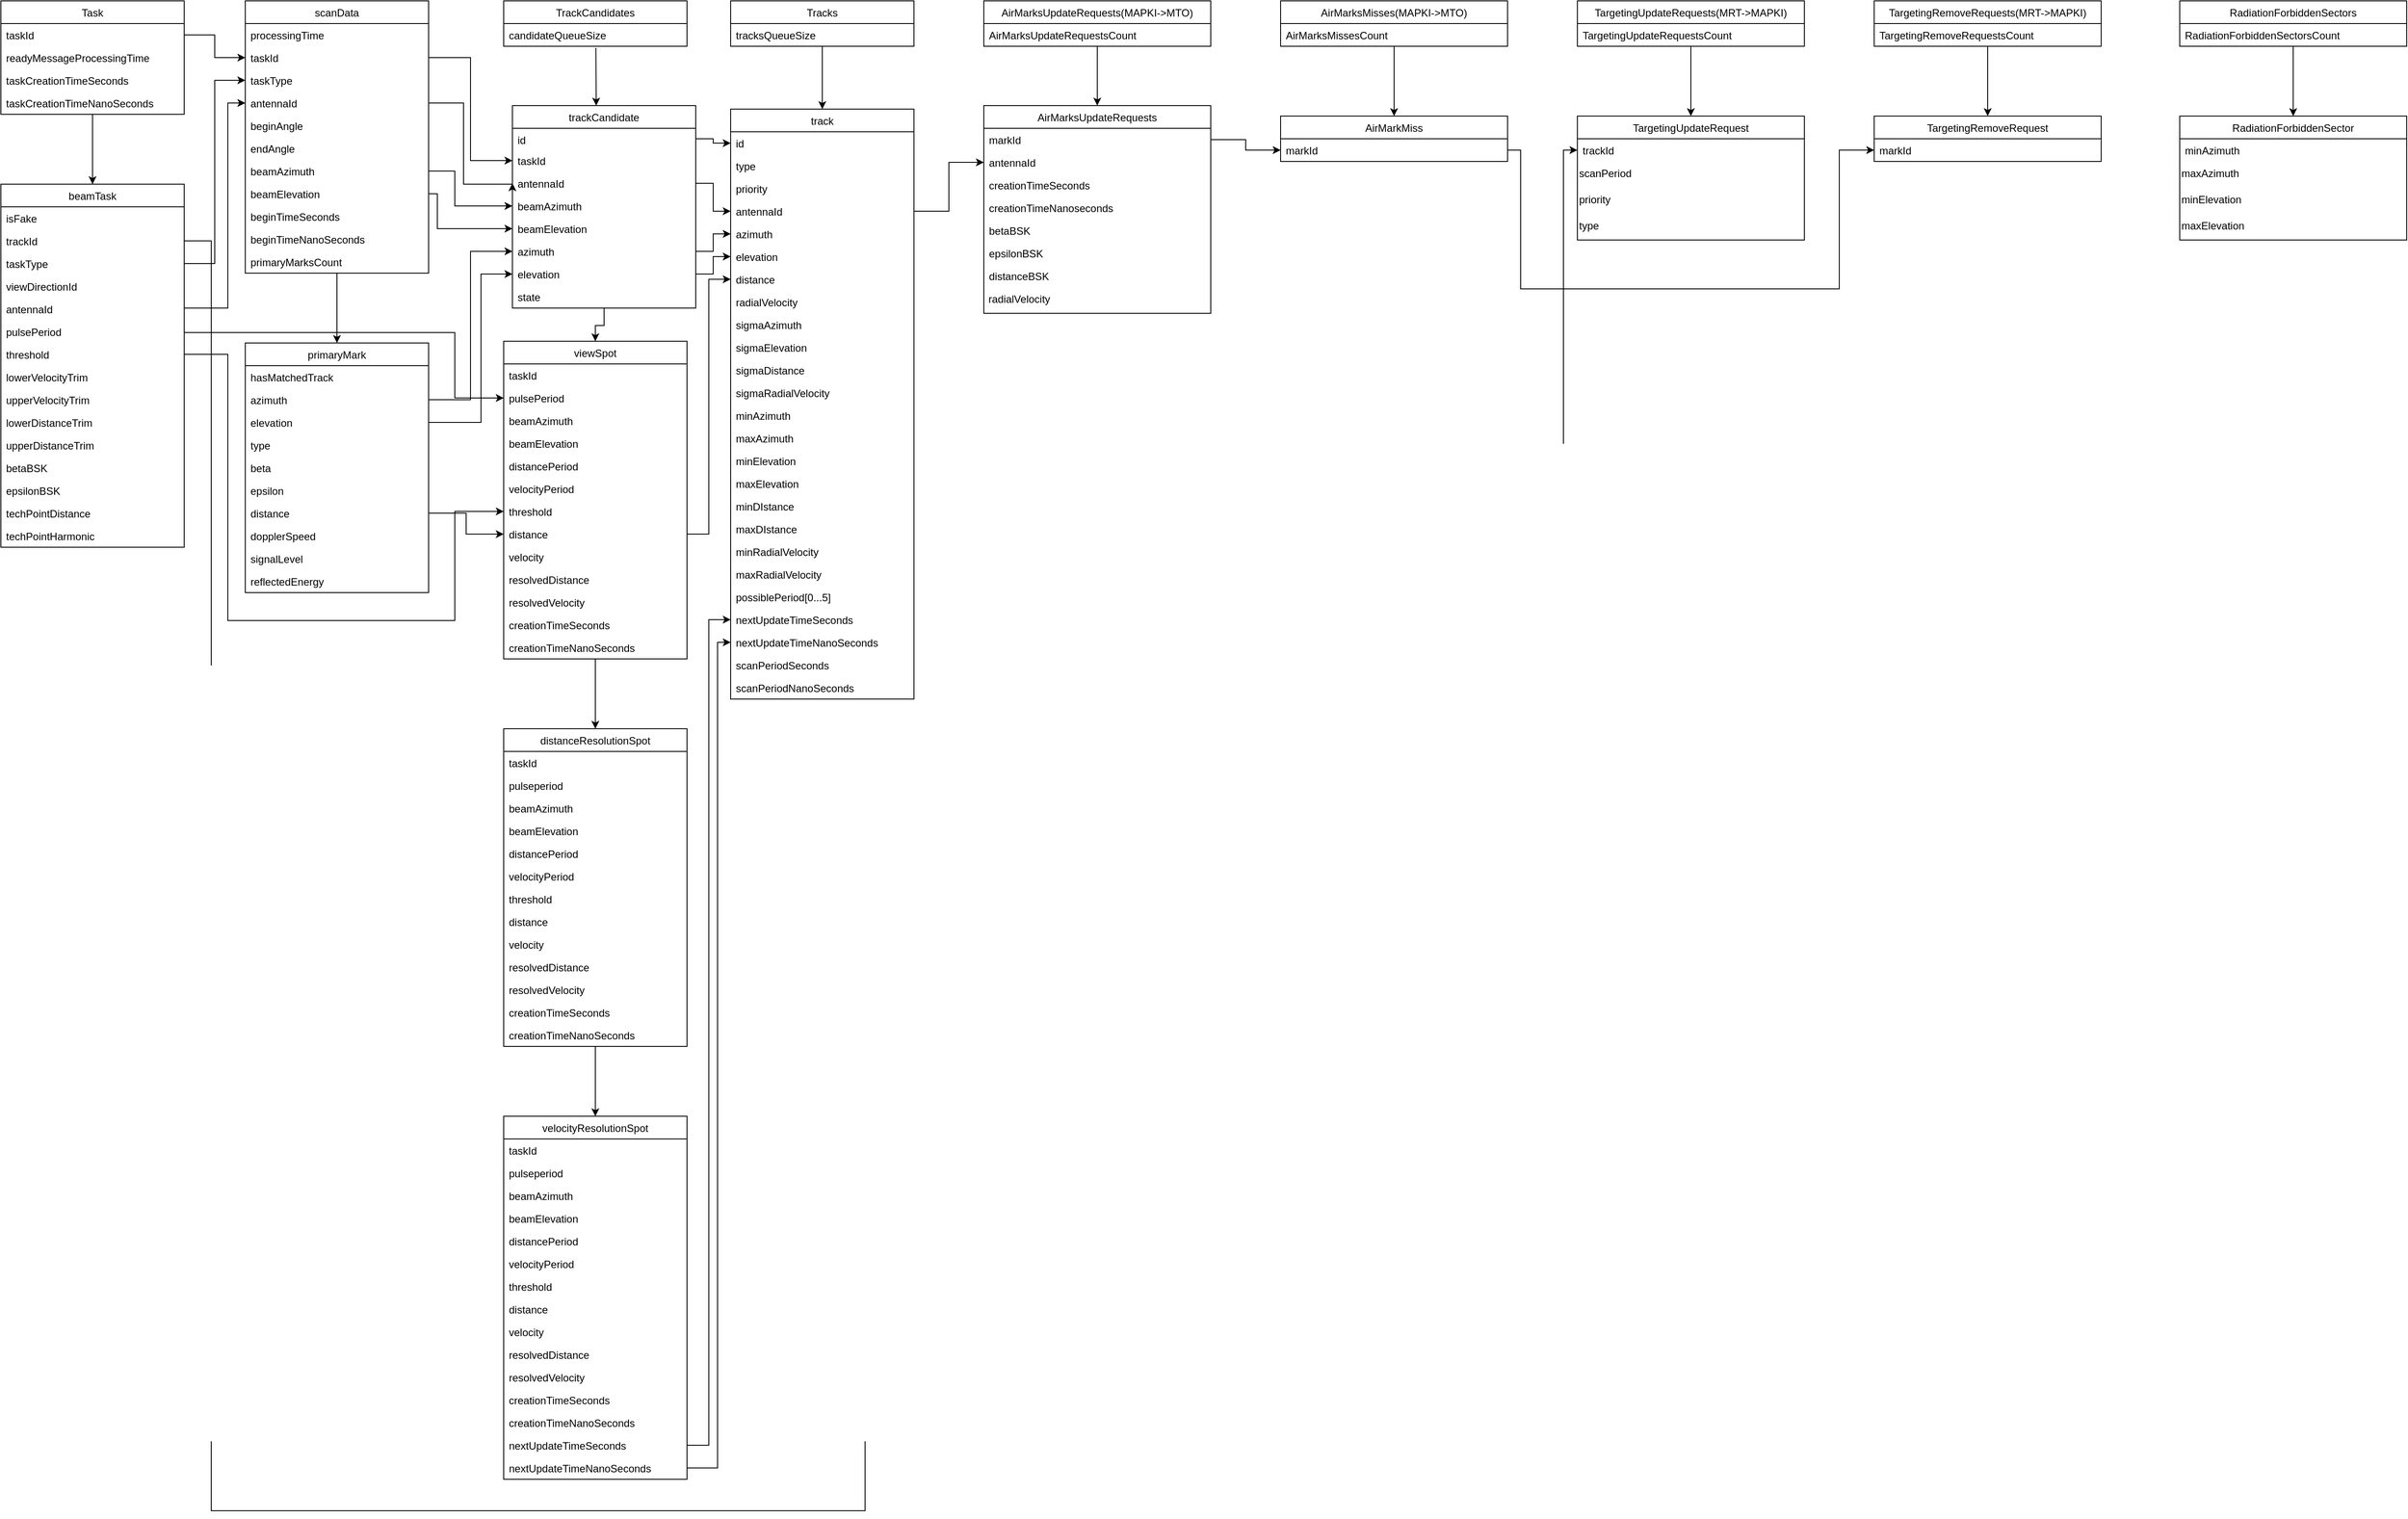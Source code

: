 <mxfile version="12.2.0" type="device" pages="1"><diagram name="Page-1" id="9f46799a-70d6-7492-0946-bef42562c5a5"><mxGraphModel dx="3400" dy="1888" grid="1" gridSize="10" guides="1" tooltips="1" connect="1" arrows="1" fold="1" page="1" pageScale="1" pageWidth="1100" pageHeight="850" background="#ffffff" math="0" shadow="0"><root><mxCell id="0"/><mxCell id="1" parent="0"/><mxCell id="BMJ7ucmxH0-KqT4Pr_1n-20" value="" style="edgeStyle=orthogonalEdgeStyle;rounded=0;orthogonalLoop=1;jettySize=auto;html=1;" parent="1" source="BMJ7ucmxH0-KqT4Pr_1n-2" target="BMJ7ucmxH0-KqT4Pr_1n-15" edge="1"><mxGeometry relative="1" as="geometry"/></mxCell><mxCell id="BMJ7ucmxH0-KqT4Pr_1n-2" value="Task" style="swimlane;fontStyle=0;childLayout=stackLayout;horizontal=1;startSize=26;fillColor=none;horizontalStack=0;resizeParent=1;resizeParentMax=0;resizeLast=0;collapsible=1;marginBottom=0;" parent="1" vertex="1"><mxGeometry x="50" y="50" width="210" height="130" as="geometry"/></mxCell><mxCell id="BMJ7ucmxH0-KqT4Pr_1n-3" value="taskId" style="text;strokeColor=none;fillColor=none;align=left;verticalAlign=top;spacingLeft=4;spacingRight=4;overflow=hidden;rotatable=0;points=[[0,0.5],[1,0.5]];portConstraint=eastwest;" parent="BMJ7ucmxH0-KqT4Pr_1n-2" vertex="1"><mxGeometry y="26" width="210" height="26" as="geometry"/></mxCell><mxCell id="BMJ7ucmxH0-KqT4Pr_1n-4" value="readyMessageProcessingTime" style="text;strokeColor=none;fillColor=none;align=left;verticalAlign=top;spacingLeft=4;spacingRight=4;overflow=hidden;rotatable=0;points=[[0,0.5],[1,0.5]];portConstraint=eastwest;" parent="BMJ7ucmxH0-KqT4Pr_1n-2" vertex="1"><mxGeometry y="52" width="210" height="26" as="geometry"/></mxCell><mxCell id="BMJ7ucmxH0-KqT4Pr_1n-14" value="taskCreationTimeSeconds" style="text;strokeColor=none;fillColor=none;align=left;verticalAlign=top;spacingLeft=4;spacingRight=4;overflow=hidden;rotatable=0;points=[[0,0.5],[1,0.5]];portConstraint=eastwest;" parent="BMJ7ucmxH0-KqT4Pr_1n-2" vertex="1"><mxGeometry y="78" width="210" height="26" as="geometry"/></mxCell><mxCell id="BMJ7ucmxH0-KqT4Pr_1n-13" value="taskCreationTimeNanoSeconds" style="text;strokeColor=none;fillColor=none;align=left;verticalAlign=top;spacingLeft=4;spacingRight=4;overflow=hidden;rotatable=0;points=[[0,0.5],[1,0.5]];portConstraint=eastwest;" parent="BMJ7ucmxH0-KqT4Pr_1n-2" vertex="1"><mxGeometry y="104" width="210" height="26" as="geometry"/></mxCell><mxCell id="BMJ7ucmxH0-KqT4Pr_1n-15" value="beamTask" style="swimlane;fontStyle=0;childLayout=stackLayout;horizontal=1;startSize=26;fillColor=none;horizontalStack=0;resizeParent=1;resizeParentMax=0;resizeLast=0;collapsible=1;marginBottom=0;" parent="1" vertex="1"><mxGeometry x="50" y="260" width="210" height="416" as="geometry"/></mxCell><mxCell id="BMJ7ucmxH0-KqT4Pr_1n-16" value="isFake" style="text;strokeColor=none;fillColor=none;align=left;verticalAlign=top;spacingLeft=4;spacingRight=4;overflow=hidden;rotatable=0;points=[[0,0.5],[1,0.5]];portConstraint=eastwest;" parent="BMJ7ucmxH0-KqT4Pr_1n-15" vertex="1"><mxGeometry y="26" width="210" height="26" as="geometry"/></mxCell><mxCell id="BMJ7ucmxH0-KqT4Pr_1n-17" value="trackId" style="text;strokeColor=none;fillColor=none;align=left;verticalAlign=top;spacingLeft=4;spacingRight=4;overflow=hidden;rotatable=0;points=[[0,0.5],[1,0.5]];portConstraint=eastwest;" parent="BMJ7ucmxH0-KqT4Pr_1n-15" vertex="1"><mxGeometry y="52" width="210" height="26" as="geometry"/></mxCell><mxCell id="BMJ7ucmxH0-KqT4Pr_1n-18" value="taskType" style="text;strokeColor=none;fillColor=none;align=left;verticalAlign=top;spacingLeft=4;spacingRight=4;overflow=hidden;rotatable=0;points=[[0,0.5],[1,0.5]];portConstraint=eastwest;" parent="BMJ7ucmxH0-KqT4Pr_1n-15" vertex="1"><mxGeometry y="78" width="210" height="26" as="geometry"/></mxCell><mxCell id="BMJ7ucmxH0-KqT4Pr_1n-19" value="viewDirectionId" style="text;strokeColor=none;fillColor=none;align=left;verticalAlign=top;spacingLeft=4;spacingRight=4;overflow=hidden;rotatable=0;points=[[0,0.5],[1,0.5]];portConstraint=eastwest;" parent="BMJ7ucmxH0-KqT4Pr_1n-15" vertex="1"><mxGeometry y="104" width="210" height="26" as="geometry"/></mxCell><mxCell id="BMJ7ucmxH0-KqT4Pr_1n-21" value="antennaId" style="text;strokeColor=none;fillColor=none;align=left;verticalAlign=top;spacingLeft=4;spacingRight=4;overflow=hidden;rotatable=0;points=[[0,0.5],[1,0.5]];portConstraint=eastwest;" parent="BMJ7ucmxH0-KqT4Pr_1n-15" vertex="1"><mxGeometry y="130" width="210" height="26" as="geometry"/></mxCell><mxCell id="BMJ7ucmxH0-KqT4Pr_1n-22" value="pulsePeriod" style="text;strokeColor=none;fillColor=none;align=left;verticalAlign=top;spacingLeft=4;spacingRight=4;overflow=hidden;rotatable=0;points=[[0,0.5],[1,0.5]];portConstraint=eastwest;" parent="BMJ7ucmxH0-KqT4Pr_1n-15" vertex="1"><mxGeometry y="156" width="210" height="26" as="geometry"/></mxCell><mxCell id="BMJ7ucmxH0-KqT4Pr_1n-23" value="threshold" style="text;strokeColor=none;fillColor=none;align=left;verticalAlign=top;spacingLeft=4;spacingRight=4;overflow=hidden;rotatable=0;points=[[0,0.5],[1,0.5]];portConstraint=eastwest;" parent="BMJ7ucmxH0-KqT4Pr_1n-15" vertex="1"><mxGeometry y="182" width="210" height="26" as="geometry"/></mxCell><mxCell id="BMJ7ucmxH0-KqT4Pr_1n-24" value="lowerVelocityTrim" style="text;strokeColor=none;fillColor=none;align=left;verticalAlign=top;spacingLeft=4;spacingRight=4;overflow=hidden;rotatable=0;points=[[0,0.5],[1,0.5]];portConstraint=eastwest;" parent="BMJ7ucmxH0-KqT4Pr_1n-15" vertex="1"><mxGeometry y="208" width="210" height="26" as="geometry"/></mxCell><mxCell id="BMJ7ucmxH0-KqT4Pr_1n-25" value="upperVelocityTrim" style="text;strokeColor=none;fillColor=none;align=left;verticalAlign=top;spacingLeft=4;spacingRight=4;overflow=hidden;rotatable=0;points=[[0,0.5],[1,0.5]];portConstraint=eastwest;" parent="BMJ7ucmxH0-KqT4Pr_1n-15" vertex="1"><mxGeometry y="234" width="210" height="26" as="geometry"/></mxCell><mxCell id="BMJ7ucmxH0-KqT4Pr_1n-26" value="lowerDistanceTrim" style="text;strokeColor=none;fillColor=none;align=left;verticalAlign=top;spacingLeft=4;spacingRight=4;overflow=hidden;rotatable=0;points=[[0,0.5],[1,0.5]];portConstraint=eastwest;" parent="BMJ7ucmxH0-KqT4Pr_1n-15" vertex="1"><mxGeometry y="260" width="210" height="26" as="geometry"/></mxCell><mxCell id="BMJ7ucmxH0-KqT4Pr_1n-27" value="upperDistanceTrim" style="text;strokeColor=none;fillColor=none;align=left;verticalAlign=top;spacingLeft=4;spacingRight=4;overflow=hidden;rotatable=0;points=[[0,0.5],[1,0.5]];portConstraint=eastwest;" parent="BMJ7ucmxH0-KqT4Pr_1n-15" vertex="1"><mxGeometry y="286" width="210" height="26" as="geometry"/></mxCell><mxCell id="BMJ7ucmxH0-KqT4Pr_1n-28" value="betaBSK" style="text;strokeColor=none;fillColor=none;align=left;verticalAlign=top;spacingLeft=4;spacingRight=4;overflow=hidden;rotatable=0;points=[[0,0.5],[1,0.5]];portConstraint=eastwest;" parent="BMJ7ucmxH0-KqT4Pr_1n-15" vertex="1"><mxGeometry y="312" width="210" height="26" as="geometry"/></mxCell><mxCell id="BMJ7ucmxH0-KqT4Pr_1n-29" value="epsilonBSK" style="text;strokeColor=none;fillColor=none;align=left;verticalAlign=top;spacingLeft=4;spacingRight=4;overflow=hidden;rotatable=0;points=[[0,0.5],[1,0.5]];portConstraint=eastwest;" parent="BMJ7ucmxH0-KqT4Pr_1n-15" vertex="1"><mxGeometry y="338" width="210" height="26" as="geometry"/></mxCell><mxCell id="BMJ7ucmxH0-KqT4Pr_1n-30" value="techPointDistance" style="text;strokeColor=none;fillColor=none;align=left;verticalAlign=top;spacingLeft=4;spacingRight=4;overflow=hidden;rotatable=0;points=[[0,0.5],[1,0.5]];portConstraint=eastwest;" parent="BMJ7ucmxH0-KqT4Pr_1n-15" vertex="1"><mxGeometry y="364" width="210" height="26" as="geometry"/></mxCell><mxCell id="BMJ7ucmxH0-KqT4Pr_1n-31" value="techPointHarmonic" style="text;strokeColor=none;fillColor=none;align=left;verticalAlign=top;spacingLeft=4;spacingRight=4;overflow=hidden;rotatable=0;points=[[0,0.5],[1,0.5]];portConstraint=eastwest;" parent="BMJ7ucmxH0-KqT4Pr_1n-15" vertex="1"><mxGeometry y="390" width="210" height="26" as="geometry"/></mxCell><mxCell id="BMJ7ucmxH0-KqT4Pr_1n-57" value="" style="edgeStyle=orthogonalEdgeStyle;rounded=0;orthogonalLoop=1;jettySize=auto;html=1;" parent="1" source="BMJ7ucmxH0-KqT4Pr_1n-33" target="BMJ7ucmxH0-KqT4Pr_1n-45" edge="1"><mxGeometry relative="1" as="geometry"/></mxCell><mxCell id="BMJ7ucmxH0-KqT4Pr_1n-33" value="scanData" style="swimlane;fontStyle=0;childLayout=stackLayout;horizontal=1;startSize=26;fillColor=none;horizontalStack=0;resizeParent=1;resizeParentMax=0;resizeLast=0;collapsible=1;marginBottom=0;" parent="1" vertex="1"><mxGeometry x="330" y="50" width="210" height="312" as="geometry"/></mxCell><mxCell id="BMJ7ucmxH0-KqT4Pr_1n-34" value="processingTime" style="text;strokeColor=none;fillColor=none;align=left;verticalAlign=top;spacingLeft=4;spacingRight=4;overflow=hidden;rotatable=0;points=[[0,0.5],[1,0.5]];portConstraint=eastwest;" parent="BMJ7ucmxH0-KqT4Pr_1n-33" vertex="1"><mxGeometry y="26" width="210" height="26" as="geometry"/></mxCell><mxCell id="BMJ7ucmxH0-KqT4Pr_1n-35" value="taskId" style="text;strokeColor=none;fillColor=none;align=left;verticalAlign=top;spacingLeft=4;spacingRight=4;overflow=hidden;rotatable=0;points=[[0,0.5],[1,0.5]];portConstraint=eastwest;" parent="BMJ7ucmxH0-KqT4Pr_1n-33" vertex="1"><mxGeometry y="52" width="210" height="26" as="geometry"/></mxCell><mxCell id="BMJ7ucmxH0-KqT4Pr_1n-36" value="taskType" style="text;strokeColor=none;fillColor=none;align=left;verticalAlign=top;spacingLeft=4;spacingRight=4;overflow=hidden;rotatable=0;points=[[0,0.5],[1,0.5]];portConstraint=eastwest;" parent="BMJ7ucmxH0-KqT4Pr_1n-33" vertex="1"><mxGeometry y="78" width="210" height="26" as="geometry"/></mxCell><mxCell id="BMJ7ucmxH0-KqT4Pr_1n-37" value="antennaId" style="text;strokeColor=none;fillColor=none;align=left;verticalAlign=top;spacingLeft=4;spacingRight=4;overflow=hidden;rotatable=0;points=[[0,0.5],[1,0.5]];portConstraint=eastwest;" parent="BMJ7ucmxH0-KqT4Pr_1n-33" vertex="1"><mxGeometry y="104" width="210" height="26" as="geometry"/></mxCell><mxCell id="BMJ7ucmxH0-KqT4Pr_1n-38" value="beginAngle" style="text;strokeColor=none;fillColor=none;align=left;verticalAlign=top;spacingLeft=4;spacingRight=4;overflow=hidden;rotatable=0;points=[[0,0.5],[1,0.5]];portConstraint=eastwest;" parent="BMJ7ucmxH0-KqT4Pr_1n-33" vertex="1"><mxGeometry y="130" width="210" height="26" as="geometry"/></mxCell><mxCell id="BMJ7ucmxH0-KqT4Pr_1n-39" value="endAngle" style="text;strokeColor=none;fillColor=none;align=left;verticalAlign=top;spacingLeft=4;spacingRight=4;overflow=hidden;rotatable=0;points=[[0,0.5],[1,0.5]];portConstraint=eastwest;" parent="BMJ7ucmxH0-KqT4Pr_1n-33" vertex="1"><mxGeometry y="156" width="210" height="26" as="geometry"/></mxCell><mxCell id="BMJ7ucmxH0-KqT4Pr_1n-40" value="beamAzimuth" style="text;strokeColor=none;fillColor=none;align=left;verticalAlign=top;spacingLeft=4;spacingRight=4;overflow=hidden;rotatable=0;points=[[0,0.5],[1,0.5]];portConstraint=eastwest;" parent="BMJ7ucmxH0-KqT4Pr_1n-33" vertex="1"><mxGeometry y="182" width="210" height="26" as="geometry"/></mxCell><mxCell id="BMJ7ucmxH0-KqT4Pr_1n-41" value="beamElevation" style="text;strokeColor=none;fillColor=none;align=left;verticalAlign=top;spacingLeft=4;spacingRight=4;overflow=hidden;rotatable=0;points=[[0,0.5],[1,0.5]];portConstraint=eastwest;" parent="BMJ7ucmxH0-KqT4Pr_1n-33" vertex="1"><mxGeometry y="208" width="210" height="26" as="geometry"/></mxCell><mxCell id="BMJ7ucmxH0-KqT4Pr_1n-42" value="beginTimeSeconds" style="text;strokeColor=none;fillColor=none;align=left;verticalAlign=top;spacingLeft=4;spacingRight=4;overflow=hidden;rotatable=0;points=[[0,0.5],[1,0.5]];portConstraint=eastwest;" parent="BMJ7ucmxH0-KqT4Pr_1n-33" vertex="1"><mxGeometry y="234" width="210" height="26" as="geometry"/></mxCell><mxCell id="BMJ7ucmxH0-KqT4Pr_1n-43" value="beginTimeNanoSeconds" style="text;strokeColor=none;fillColor=none;align=left;verticalAlign=top;spacingLeft=4;spacingRight=4;overflow=hidden;rotatable=0;points=[[0,0.5],[1,0.5]];portConstraint=eastwest;" parent="BMJ7ucmxH0-KqT4Pr_1n-33" vertex="1"><mxGeometry y="260" width="210" height="26" as="geometry"/></mxCell><mxCell id="BMJ7ucmxH0-KqT4Pr_1n-44" value="primaryMarksCount" style="text;strokeColor=none;fillColor=none;align=left;verticalAlign=top;spacingLeft=4;spacingRight=4;overflow=hidden;rotatable=0;points=[[0,0.5],[1,0.5]];portConstraint=eastwest;" parent="BMJ7ucmxH0-KqT4Pr_1n-33" vertex="1"><mxGeometry y="286" width="210" height="26" as="geometry"/></mxCell><mxCell id="BMJ7ucmxH0-KqT4Pr_1n-45" value="primaryMark" style="swimlane;fontStyle=0;childLayout=stackLayout;horizontal=1;startSize=26;fillColor=none;horizontalStack=0;resizeParent=1;resizeParentMax=0;resizeLast=0;collapsible=1;marginBottom=0;" parent="1" vertex="1"><mxGeometry x="330" y="442" width="210" height="286" as="geometry"/></mxCell><mxCell id="BMJ7ucmxH0-KqT4Pr_1n-46" value="hasMatchedTrack" style="text;strokeColor=none;fillColor=none;align=left;verticalAlign=top;spacingLeft=4;spacingRight=4;overflow=hidden;rotatable=0;points=[[0,0.5],[1,0.5]];portConstraint=eastwest;" parent="BMJ7ucmxH0-KqT4Pr_1n-45" vertex="1"><mxGeometry y="26" width="210" height="26" as="geometry"/></mxCell><mxCell id="BMJ7ucmxH0-KqT4Pr_1n-47" value="azimuth" style="text;strokeColor=none;fillColor=none;align=left;verticalAlign=top;spacingLeft=4;spacingRight=4;overflow=hidden;rotatable=0;points=[[0,0.5],[1,0.5]];portConstraint=eastwest;" parent="BMJ7ucmxH0-KqT4Pr_1n-45" vertex="1"><mxGeometry y="52" width="210" height="26" as="geometry"/></mxCell><mxCell id="BMJ7ucmxH0-KqT4Pr_1n-48" value="elevation" style="text;strokeColor=none;fillColor=none;align=left;verticalAlign=top;spacingLeft=4;spacingRight=4;overflow=hidden;rotatable=0;points=[[0,0.5],[1,0.5]];portConstraint=eastwest;" parent="BMJ7ucmxH0-KqT4Pr_1n-45" vertex="1"><mxGeometry y="78" width="210" height="26" as="geometry"/></mxCell><mxCell id="BMJ7ucmxH0-KqT4Pr_1n-49" value="type" style="text;strokeColor=none;fillColor=none;align=left;verticalAlign=top;spacingLeft=4;spacingRight=4;overflow=hidden;rotatable=0;points=[[0,0.5],[1,0.5]];portConstraint=eastwest;" parent="BMJ7ucmxH0-KqT4Pr_1n-45" vertex="1"><mxGeometry y="104" width="210" height="26" as="geometry"/></mxCell><mxCell id="BMJ7ucmxH0-KqT4Pr_1n-50" value="beta" style="text;strokeColor=none;fillColor=none;align=left;verticalAlign=top;spacingLeft=4;spacingRight=4;overflow=hidden;rotatable=0;points=[[0,0.5],[1,0.5]];portConstraint=eastwest;" parent="BMJ7ucmxH0-KqT4Pr_1n-45" vertex="1"><mxGeometry y="130" width="210" height="26" as="geometry"/></mxCell><mxCell id="BMJ7ucmxH0-KqT4Pr_1n-51" value="epsilon" style="text;strokeColor=none;fillColor=none;align=left;verticalAlign=top;spacingLeft=4;spacingRight=4;overflow=hidden;rotatable=0;points=[[0,0.5],[1,0.5]];portConstraint=eastwest;" parent="BMJ7ucmxH0-KqT4Pr_1n-45" vertex="1"><mxGeometry y="156" width="210" height="26" as="geometry"/></mxCell><mxCell id="BMJ7ucmxH0-KqT4Pr_1n-52" value="distance" style="text;strokeColor=none;fillColor=none;align=left;verticalAlign=top;spacingLeft=4;spacingRight=4;overflow=hidden;rotatable=0;points=[[0,0.5],[1,0.5]];portConstraint=eastwest;" parent="BMJ7ucmxH0-KqT4Pr_1n-45" vertex="1"><mxGeometry y="182" width="210" height="26" as="geometry"/></mxCell><mxCell id="BMJ7ucmxH0-KqT4Pr_1n-53" value="dopplerSpeed" style="text;strokeColor=none;fillColor=none;align=left;verticalAlign=top;spacingLeft=4;spacingRight=4;overflow=hidden;rotatable=0;points=[[0,0.5],[1,0.5]];portConstraint=eastwest;" parent="BMJ7ucmxH0-KqT4Pr_1n-45" vertex="1"><mxGeometry y="208" width="210" height="26" as="geometry"/></mxCell><mxCell id="BMJ7ucmxH0-KqT4Pr_1n-54" value="signalLevel" style="text;strokeColor=none;fillColor=none;align=left;verticalAlign=top;spacingLeft=4;spacingRight=4;overflow=hidden;rotatable=0;points=[[0,0.5],[1,0.5]];portConstraint=eastwest;" parent="BMJ7ucmxH0-KqT4Pr_1n-45" vertex="1"><mxGeometry y="234" width="210" height="26" as="geometry"/></mxCell><mxCell id="BMJ7ucmxH0-KqT4Pr_1n-55" value="reflectedEnergy" style="text;strokeColor=none;fillColor=none;align=left;verticalAlign=top;spacingLeft=4;spacingRight=4;overflow=hidden;rotatable=0;points=[[0,0.5],[1,0.5]];portConstraint=eastwest;" parent="BMJ7ucmxH0-KqT4Pr_1n-45" vertex="1"><mxGeometry y="260" width="210" height="26" as="geometry"/></mxCell><mxCell id="V4ij_XkODUT6WZ3sr9tU-1" value="TrackCandidates" style="swimlane;fontStyle=0;childLayout=stackLayout;horizontal=1;startSize=26;fillColor=none;horizontalStack=0;resizeParent=1;resizeParentMax=0;resizeLast=0;collapsible=1;marginBottom=0;" parent="1" vertex="1"><mxGeometry x="626" y="50" width="210" height="52" as="geometry"/></mxCell><mxCell id="V4ij_XkODUT6WZ3sr9tU-2" value="candidateQueueSize" style="text;strokeColor=none;fillColor=none;align=left;verticalAlign=top;spacingLeft=4;spacingRight=4;overflow=hidden;rotatable=0;points=[[0,0.5],[1,0.5]];portConstraint=eastwest;" parent="V4ij_XkODUT6WZ3sr9tU-1" vertex="1"><mxGeometry y="26" width="210" height="26" as="geometry"/></mxCell><mxCell id="V4ij_XkODUT6WZ3sr9tU-13" value="" style="endArrow=classic;html=1;exitX=0.503;exitY=1.071;exitDx=0;exitDy=0;exitPerimeter=0;" parent="1" source="V4ij_XkODUT6WZ3sr9tU-2" edge="1"><mxGeometry width="50" height="50" relative="1" as="geometry"><mxPoint x="706" y="424.5" as="sourcePoint"/><mxPoint x="732" y="170" as="targetPoint"/><Array as="points"><mxPoint x="732" y="170"/></Array></mxGeometry></mxCell><mxCell id="V4ij_XkODUT6WZ3sr9tU-32" value="" style="edgeStyle=orthogonalEdgeStyle;rounded=0;orthogonalLoop=1;jettySize=auto;html=1;entryX=0.5;entryY=0;entryDx=0;entryDy=0;" parent="1" source="V4ij_XkODUT6WZ3sr9tU-14" target="V4ij_XkODUT6WZ3sr9tU-23" edge="1"><mxGeometry relative="1" as="geometry"><mxPoint x="731" y="434" as="targetPoint"/></mxGeometry></mxCell><mxCell id="V4ij_XkODUT6WZ3sr9tU-14" value="trackCandidate" style="swimlane;fontStyle=0;childLayout=stackLayout;horizontal=1;startSize=26;fillColor=none;horizontalStack=0;resizeParent=1;resizeParentMax=0;resizeLast=0;collapsible=1;marginBottom=0;" parent="1" vertex="1"><mxGeometry x="636" y="170" width="210" height="232" as="geometry"/></mxCell><mxCell id="V4ij_XkODUT6WZ3sr9tU-15" value="id" style="text;strokeColor=none;fillColor=none;align=left;verticalAlign=top;spacingLeft=4;spacingRight=4;overflow=hidden;rotatable=0;points=[[0,0.5],[1,0.5]];portConstraint=eastwest;" parent="V4ij_XkODUT6WZ3sr9tU-14" vertex="1"><mxGeometry y="26" width="210" height="24" as="geometry"/></mxCell><mxCell id="V4ij_XkODUT6WZ3sr9tU-16" value="taskId" style="text;strokeColor=none;fillColor=none;align=left;verticalAlign=top;spacingLeft=4;spacingRight=4;overflow=hidden;rotatable=0;points=[[0,0.5],[1,0.5]];portConstraint=eastwest;" parent="V4ij_XkODUT6WZ3sr9tU-14" vertex="1"><mxGeometry y="50" width="210" height="26" as="geometry"/></mxCell><mxCell id="V4ij_XkODUT6WZ3sr9tU-17" value="antennaId" style="text;strokeColor=none;fillColor=none;align=left;verticalAlign=top;spacingLeft=4;spacingRight=4;overflow=hidden;rotatable=0;points=[[0,0.5],[1,0.5]];portConstraint=eastwest;" parent="V4ij_XkODUT6WZ3sr9tU-14" vertex="1"><mxGeometry y="76" width="210" height="26" as="geometry"/></mxCell><mxCell id="V4ij_XkODUT6WZ3sr9tU-18" value="beamAzimuth" style="text;strokeColor=none;fillColor=none;align=left;verticalAlign=top;spacingLeft=4;spacingRight=4;overflow=hidden;rotatable=0;points=[[0,0.5],[1,0.5]];portConstraint=eastwest;" parent="V4ij_XkODUT6WZ3sr9tU-14" vertex="1"><mxGeometry y="102" width="210" height="26" as="geometry"/></mxCell><mxCell id="V4ij_XkODUT6WZ3sr9tU-19" value="beamElevation" style="text;strokeColor=none;fillColor=none;align=left;verticalAlign=top;spacingLeft=4;spacingRight=4;overflow=hidden;rotatable=0;points=[[0,0.5],[1,0.5]];portConstraint=eastwest;" parent="V4ij_XkODUT6WZ3sr9tU-14" vertex="1"><mxGeometry y="128" width="210" height="26" as="geometry"/></mxCell><mxCell id="V4ij_XkODUT6WZ3sr9tU-20" value="azimuth" style="text;strokeColor=none;fillColor=none;align=left;verticalAlign=top;spacingLeft=4;spacingRight=4;overflow=hidden;rotatable=0;points=[[0,0.5],[1,0.5]];portConstraint=eastwest;" parent="V4ij_XkODUT6WZ3sr9tU-14" vertex="1"><mxGeometry y="154" width="210" height="26" as="geometry"/></mxCell><mxCell id="V4ij_XkODUT6WZ3sr9tU-21" value="elevation" style="text;strokeColor=none;fillColor=none;align=left;verticalAlign=top;spacingLeft=4;spacingRight=4;overflow=hidden;rotatable=0;points=[[0,0.5],[1,0.5]];portConstraint=eastwest;" parent="V4ij_XkODUT6WZ3sr9tU-14" vertex="1"><mxGeometry y="180" width="210" height="26" as="geometry"/></mxCell><mxCell id="V4ij_XkODUT6WZ3sr9tU-22" value="state" style="text;strokeColor=none;fillColor=none;align=left;verticalAlign=top;spacingLeft=4;spacingRight=4;overflow=hidden;rotatable=0;points=[[0,0.5],[1,0.5]];portConstraint=eastwest;" parent="V4ij_XkODUT6WZ3sr9tU-14" vertex="1"><mxGeometry y="206" width="210" height="26" as="geometry"/></mxCell><mxCell id="V4ij_XkODUT6WZ3sr9tU-62" value="" style="edgeStyle=orthogonalEdgeStyle;rounded=0;orthogonalLoop=1;jettySize=auto;html=1;" parent="1" source="V4ij_XkODUT6WZ3sr9tU-23" target="V4ij_XkODUT6WZ3sr9tU-48" edge="1"><mxGeometry relative="1" as="geometry"/></mxCell><mxCell id="V4ij_XkODUT6WZ3sr9tU-23" value="viewSpot" style="swimlane;fontStyle=0;childLayout=stackLayout;horizontal=1;startSize=26;fillColor=none;horizontalStack=0;resizeParent=1;resizeParentMax=0;resizeLast=0;collapsible=1;marginBottom=0;" parent="1" vertex="1"><mxGeometry x="626" y="440" width="210" height="364" as="geometry"/></mxCell><mxCell id="V4ij_XkODUT6WZ3sr9tU-25" value="taskId" style="text;strokeColor=none;fillColor=none;align=left;verticalAlign=top;spacingLeft=4;spacingRight=4;overflow=hidden;rotatable=0;points=[[0,0.5],[1,0.5]];portConstraint=eastwest;" parent="V4ij_XkODUT6WZ3sr9tU-23" vertex="1"><mxGeometry y="26" width="210" height="26" as="geometry"/></mxCell><mxCell id="V4ij_XkODUT6WZ3sr9tU-26" value="pulsePeriod" style="text;strokeColor=none;fillColor=none;align=left;verticalAlign=top;spacingLeft=4;spacingRight=4;overflow=hidden;rotatable=0;points=[[0,0.5],[1,0.5]];portConstraint=eastwest;" parent="V4ij_XkODUT6WZ3sr9tU-23" vertex="1"><mxGeometry y="52" width="210" height="26" as="geometry"/></mxCell><mxCell id="V4ij_XkODUT6WZ3sr9tU-27" value="beamAzimuth" style="text;strokeColor=none;fillColor=none;align=left;verticalAlign=top;spacingLeft=4;spacingRight=4;overflow=hidden;rotatable=0;points=[[0,0.5],[1,0.5]];portConstraint=eastwest;" parent="V4ij_XkODUT6WZ3sr9tU-23" vertex="1"><mxGeometry y="78" width="210" height="26" as="geometry"/></mxCell><mxCell id="V4ij_XkODUT6WZ3sr9tU-28" value="beamElevation" style="text;strokeColor=none;fillColor=none;align=left;verticalAlign=top;spacingLeft=4;spacingRight=4;overflow=hidden;rotatable=0;points=[[0,0.5],[1,0.5]];portConstraint=eastwest;" parent="V4ij_XkODUT6WZ3sr9tU-23" vertex="1"><mxGeometry y="104" width="210" height="26" as="geometry"/></mxCell><mxCell id="V4ij_XkODUT6WZ3sr9tU-29" value="distancePeriod" style="text;strokeColor=none;fillColor=none;align=left;verticalAlign=top;spacingLeft=4;spacingRight=4;overflow=hidden;rotatable=0;points=[[0,0.5],[1,0.5]];portConstraint=eastwest;" parent="V4ij_XkODUT6WZ3sr9tU-23" vertex="1"><mxGeometry y="130" width="210" height="26" as="geometry"/></mxCell><mxCell id="V4ij_XkODUT6WZ3sr9tU-30" value="velocityPeriod" style="text;strokeColor=none;fillColor=none;align=left;verticalAlign=top;spacingLeft=4;spacingRight=4;overflow=hidden;rotatable=0;points=[[0,0.5],[1,0.5]];portConstraint=eastwest;" parent="V4ij_XkODUT6WZ3sr9tU-23" vertex="1"><mxGeometry y="156" width="210" height="26" as="geometry"/></mxCell><mxCell id="V4ij_XkODUT6WZ3sr9tU-31" value="threshold" style="text;strokeColor=none;fillColor=none;align=left;verticalAlign=top;spacingLeft=4;spacingRight=4;overflow=hidden;rotatable=0;points=[[0,0.5],[1,0.5]];portConstraint=eastwest;" parent="V4ij_XkODUT6WZ3sr9tU-23" vertex="1"><mxGeometry y="182" width="210" height="26" as="geometry"/></mxCell><mxCell id="V4ij_XkODUT6WZ3sr9tU-42" value="distance" style="text;strokeColor=none;fillColor=none;align=left;verticalAlign=top;spacingLeft=4;spacingRight=4;overflow=hidden;rotatable=0;points=[[0,0.5],[1,0.5]];portConstraint=eastwest;" parent="V4ij_XkODUT6WZ3sr9tU-23" vertex="1"><mxGeometry y="208" width="210" height="26" as="geometry"/></mxCell><mxCell id="V4ij_XkODUT6WZ3sr9tU-43" value="velocity" style="text;strokeColor=none;fillColor=none;align=left;verticalAlign=top;spacingLeft=4;spacingRight=4;overflow=hidden;rotatable=0;points=[[0,0.5],[1,0.5]];portConstraint=eastwest;" parent="V4ij_XkODUT6WZ3sr9tU-23" vertex="1"><mxGeometry y="234" width="210" height="26" as="geometry"/></mxCell><mxCell id="V4ij_XkODUT6WZ3sr9tU-44" value="resolvedDistance" style="text;strokeColor=none;fillColor=none;align=left;verticalAlign=top;spacingLeft=4;spacingRight=4;overflow=hidden;rotatable=0;points=[[0,0.5],[1,0.5]];portConstraint=eastwest;" parent="V4ij_XkODUT6WZ3sr9tU-23" vertex="1"><mxGeometry y="260" width="210" height="26" as="geometry"/></mxCell><mxCell id="V4ij_XkODUT6WZ3sr9tU-45" value="resolvedVelocity" style="text;strokeColor=none;fillColor=none;align=left;verticalAlign=top;spacingLeft=4;spacingRight=4;overflow=hidden;rotatable=0;points=[[0,0.5],[1,0.5]];portConstraint=eastwest;" parent="V4ij_XkODUT6WZ3sr9tU-23" vertex="1"><mxGeometry y="286" width="210" height="26" as="geometry"/></mxCell><mxCell id="V4ij_XkODUT6WZ3sr9tU-46" value="creationTimeSeconds" style="text;strokeColor=none;fillColor=none;align=left;verticalAlign=top;spacingLeft=4;spacingRight=4;overflow=hidden;rotatable=0;points=[[0,0.5],[1,0.5]];portConstraint=eastwest;" parent="V4ij_XkODUT6WZ3sr9tU-23" vertex="1"><mxGeometry y="312" width="210" height="26" as="geometry"/></mxCell><mxCell id="V4ij_XkODUT6WZ3sr9tU-47" value="creationTimeNanoSeconds" style="text;strokeColor=none;fillColor=none;align=left;verticalAlign=top;spacingLeft=4;spacingRight=4;overflow=hidden;rotatable=0;points=[[0,0.5],[1,0.5]];portConstraint=eastwest;" parent="V4ij_XkODUT6WZ3sr9tU-23" vertex="1"><mxGeometry y="338" width="210" height="26" as="geometry"/></mxCell><mxCell id="V4ij_XkODUT6WZ3sr9tU-77" value="" style="edgeStyle=orthogonalEdgeStyle;rounded=0;orthogonalLoop=1;jettySize=auto;html=1;" parent="1" source="V4ij_XkODUT6WZ3sr9tU-48" target="V4ij_XkODUT6WZ3sr9tU-63" edge="1"><mxGeometry relative="1" as="geometry"/></mxCell><mxCell id="V4ij_XkODUT6WZ3sr9tU-48" value="distanceResolutionSpot" style="swimlane;fontStyle=0;childLayout=stackLayout;horizontal=1;startSize=26;fillColor=none;horizontalStack=0;resizeParent=1;resizeParentMax=0;resizeLast=0;collapsible=1;marginBottom=0;" parent="1" vertex="1"><mxGeometry x="626" y="884" width="210" height="364" as="geometry"/></mxCell><mxCell id="V4ij_XkODUT6WZ3sr9tU-49" value="taskId" style="text;strokeColor=none;fillColor=none;align=left;verticalAlign=top;spacingLeft=4;spacingRight=4;overflow=hidden;rotatable=0;points=[[0,0.5],[1,0.5]];portConstraint=eastwest;" parent="V4ij_XkODUT6WZ3sr9tU-48" vertex="1"><mxGeometry y="26" width="210" height="26" as="geometry"/></mxCell><mxCell id="V4ij_XkODUT6WZ3sr9tU-50" value="pulseperiod" style="text;strokeColor=none;fillColor=none;align=left;verticalAlign=top;spacingLeft=4;spacingRight=4;overflow=hidden;rotatable=0;points=[[0,0.5],[1,0.5]];portConstraint=eastwest;" parent="V4ij_XkODUT6WZ3sr9tU-48" vertex="1"><mxGeometry y="52" width="210" height="26" as="geometry"/></mxCell><mxCell id="V4ij_XkODUT6WZ3sr9tU-51" value="beamAzimuth" style="text;strokeColor=none;fillColor=none;align=left;verticalAlign=top;spacingLeft=4;spacingRight=4;overflow=hidden;rotatable=0;points=[[0,0.5],[1,0.5]];portConstraint=eastwest;" parent="V4ij_XkODUT6WZ3sr9tU-48" vertex="1"><mxGeometry y="78" width="210" height="26" as="geometry"/></mxCell><mxCell id="V4ij_XkODUT6WZ3sr9tU-52" value="beamElevation" style="text;strokeColor=none;fillColor=none;align=left;verticalAlign=top;spacingLeft=4;spacingRight=4;overflow=hidden;rotatable=0;points=[[0,0.5],[1,0.5]];portConstraint=eastwest;" parent="V4ij_XkODUT6WZ3sr9tU-48" vertex="1"><mxGeometry y="104" width="210" height="26" as="geometry"/></mxCell><mxCell id="V4ij_XkODUT6WZ3sr9tU-53" value="distancePeriod" style="text;strokeColor=none;fillColor=none;align=left;verticalAlign=top;spacingLeft=4;spacingRight=4;overflow=hidden;rotatable=0;points=[[0,0.5],[1,0.5]];portConstraint=eastwest;" parent="V4ij_XkODUT6WZ3sr9tU-48" vertex="1"><mxGeometry y="130" width="210" height="26" as="geometry"/></mxCell><mxCell id="V4ij_XkODUT6WZ3sr9tU-54" value="velocityPeriod" style="text;strokeColor=none;fillColor=none;align=left;verticalAlign=top;spacingLeft=4;spacingRight=4;overflow=hidden;rotatable=0;points=[[0,0.5],[1,0.5]];portConstraint=eastwest;" parent="V4ij_XkODUT6WZ3sr9tU-48" vertex="1"><mxGeometry y="156" width="210" height="26" as="geometry"/></mxCell><mxCell id="V4ij_XkODUT6WZ3sr9tU-55" value="threshold" style="text;strokeColor=none;fillColor=none;align=left;verticalAlign=top;spacingLeft=4;spacingRight=4;overflow=hidden;rotatable=0;points=[[0,0.5],[1,0.5]];portConstraint=eastwest;" parent="V4ij_XkODUT6WZ3sr9tU-48" vertex="1"><mxGeometry y="182" width="210" height="26" as="geometry"/></mxCell><mxCell id="V4ij_XkODUT6WZ3sr9tU-56" value="distance" style="text;strokeColor=none;fillColor=none;align=left;verticalAlign=top;spacingLeft=4;spacingRight=4;overflow=hidden;rotatable=0;points=[[0,0.5],[1,0.5]];portConstraint=eastwest;" parent="V4ij_XkODUT6WZ3sr9tU-48" vertex="1"><mxGeometry y="208" width="210" height="26" as="geometry"/></mxCell><mxCell id="V4ij_XkODUT6WZ3sr9tU-57" value="velocity" style="text;strokeColor=none;fillColor=none;align=left;verticalAlign=top;spacingLeft=4;spacingRight=4;overflow=hidden;rotatable=0;points=[[0,0.5],[1,0.5]];portConstraint=eastwest;" parent="V4ij_XkODUT6WZ3sr9tU-48" vertex="1"><mxGeometry y="234" width="210" height="26" as="geometry"/></mxCell><mxCell id="V4ij_XkODUT6WZ3sr9tU-58" value="resolvedDistance" style="text;strokeColor=none;fillColor=none;align=left;verticalAlign=top;spacingLeft=4;spacingRight=4;overflow=hidden;rotatable=0;points=[[0,0.5],[1,0.5]];portConstraint=eastwest;" parent="V4ij_XkODUT6WZ3sr9tU-48" vertex="1"><mxGeometry y="260" width="210" height="26" as="geometry"/></mxCell><mxCell id="V4ij_XkODUT6WZ3sr9tU-59" value="resolvedVelocity" style="text;strokeColor=none;fillColor=none;align=left;verticalAlign=top;spacingLeft=4;spacingRight=4;overflow=hidden;rotatable=0;points=[[0,0.5],[1,0.5]];portConstraint=eastwest;" parent="V4ij_XkODUT6WZ3sr9tU-48" vertex="1"><mxGeometry y="286" width="210" height="26" as="geometry"/></mxCell><mxCell id="V4ij_XkODUT6WZ3sr9tU-60" value="creationTimeSeconds" style="text;strokeColor=none;fillColor=none;align=left;verticalAlign=top;spacingLeft=4;spacingRight=4;overflow=hidden;rotatable=0;points=[[0,0.5],[1,0.5]];portConstraint=eastwest;" parent="V4ij_XkODUT6WZ3sr9tU-48" vertex="1"><mxGeometry y="312" width="210" height="26" as="geometry"/></mxCell><mxCell id="V4ij_XkODUT6WZ3sr9tU-61" value="creationTimeNanoSeconds" style="text;strokeColor=none;fillColor=none;align=left;verticalAlign=top;spacingLeft=4;spacingRight=4;overflow=hidden;rotatable=0;points=[[0,0.5],[1,0.5]];portConstraint=eastwest;" parent="V4ij_XkODUT6WZ3sr9tU-48" vertex="1"><mxGeometry y="338" width="210" height="26" as="geometry"/></mxCell><mxCell id="V4ij_XkODUT6WZ3sr9tU-63" value="velocityResolutionSpot" style="swimlane;fontStyle=0;childLayout=stackLayout;horizontal=1;startSize=26;fillColor=none;horizontalStack=0;resizeParent=1;resizeParentMax=0;resizeLast=0;collapsible=1;marginBottom=0;" parent="1" vertex="1"><mxGeometry x="626" y="1328" width="210" height="416" as="geometry"/></mxCell><mxCell id="V4ij_XkODUT6WZ3sr9tU-64" value="taskId" style="text;strokeColor=none;fillColor=none;align=left;verticalAlign=top;spacingLeft=4;spacingRight=4;overflow=hidden;rotatable=0;points=[[0,0.5],[1,0.5]];portConstraint=eastwest;" parent="V4ij_XkODUT6WZ3sr9tU-63" vertex="1"><mxGeometry y="26" width="210" height="26" as="geometry"/></mxCell><mxCell id="V4ij_XkODUT6WZ3sr9tU-65" value="pulseperiod" style="text;strokeColor=none;fillColor=none;align=left;verticalAlign=top;spacingLeft=4;spacingRight=4;overflow=hidden;rotatable=0;points=[[0,0.5],[1,0.5]];portConstraint=eastwest;" parent="V4ij_XkODUT6WZ3sr9tU-63" vertex="1"><mxGeometry y="52" width="210" height="26" as="geometry"/></mxCell><mxCell id="V4ij_XkODUT6WZ3sr9tU-66" value="beamAzimuth" style="text;strokeColor=none;fillColor=none;align=left;verticalAlign=top;spacingLeft=4;spacingRight=4;overflow=hidden;rotatable=0;points=[[0,0.5],[1,0.5]];portConstraint=eastwest;" parent="V4ij_XkODUT6WZ3sr9tU-63" vertex="1"><mxGeometry y="78" width="210" height="26" as="geometry"/></mxCell><mxCell id="V4ij_XkODUT6WZ3sr9tU-67" value="beamElevation" style="text;strokeColor=none;fillColor=none;align=left;verticalAlign=top;spacingLeft=4;spacingRight=4;overflow=hidden;rotatable=0;points=[[0,0.5],[1,0.5]];portConstraint=eastwest;" parent="V4ij_XkODUT6WZ3sr9tU-63" vertex="1"><mxGeometry y="104" width="210" height="26" as="geometry"/></mxCell><mxCell id="V4ij_XkODUT6WZ3sr9tU-68" value="distancePeriod" style="text;strokeColor=none;fillColor=none;align=left;verticalAlign=top;spacingLeft=4;spacingRight=4;overflow=hidden;rotatable=0;points=[[0,0.5],[1,0.5]];portConstraint=eastwest;" parent="V4ij_XkODUT6WZ3sr9tU-63" vertex="1"><mxGeometry y="130" width="210" height="26" as="geometry"/></mxCell><mxCell id="V4ij_XkODUT6WZ3sr9tU-69" value="velocityPeriod" style="text;strokeColor=none;fillColor=none;align=left;verticalAlign=top;spacingLeft=4;spacingRight=4;overflow=hidden;rotatable=0;points=[[0,0.5],[1,0.5]];portConstraint=eastwest;" parent="V4ij_XkODUT6WZ3sr9tU-63" vertex="1"><mxGeometry y="156" width="210" height="26" as="geometry"/></mxCell><mxCell id="V4ij_XkODUT6WZ3sr9tU-70" value="threshold" style="text;strokeColor=none;fillColor=none;align=left;verticalAlign=top;spacingLeft=4;spacingRight=4;overflow=hidden;rotatable=0;points=[[0,0.5],[1,0.5]];portConstraint=eastwest;" parent="V4ij_XkODUT6WZ3sr9tU-63" vertex="1"><mxGeometry y="182" width="210" height="26" as="geometry"/></mxCell><mxCell id="V4ij_XkODUT6WZ3sr9tU-71" value="distance" style="text;strokeColor=none;fillColor=none;align=left;verticalAlign=top;spacingLeft=4;spacingRight=4;overflow=hidden;rotatable=0;points=[[0,0.5],[1,0.5]];portConstraint=eastwest;" parent="V4ij_XkODUT6WZ3sr9tU-63" vertex="1"><mxGeometry y="208" width="210" height="26" as="geometry"/></mxCell><mxCell id="V4ij_XkODUT6WZ3sr9tU-72" value="velocity" style="text;strokeColor=none;fillColor=none;align=left;verticalAlign=top;spacingLeft=4;spacingRight=4;overflow=hidden;rotatable=0;points=[[0,0.5],[1,0.5]];portConstraint=eastwest;" parent="V4ij_XkODUT6WZ3sr9tU-63" vertex="1"><mxGeometry y="234" width="210" height="26" as="geometry"/></mxCell><mxCell id="V4ij_XkODUT6WZ3sr9tU-73" value="resolvedDistance" style="text;strokeColor=none;fillColor=none;align=left;verticalAlign=top;spacingLeft=4;spacingRight=4;overflow=hidden;rotatable=0;points=[[0,0.5],[1,0.5]];portConstraint=eastwest;" parent="V4ij_XkODUT6WZ3sr9tU-63" vertex="1"><mxGeometry y="260" width="210" height="26" as="geometry"/></mxCell><mxCell id="V4ij_XkODUT6WZ3sr9tU-74" value="resolvedVelocity" style="text;strokeColor=none;fillColor=none;align=left;verticalAlign=top;spacingLeft=4;spacingRight=4;overflow=hidden;rotatable=0;points=[[0,0.5],[1,0.5]];portConstraint=eastwest;" parent="V4ij_XkODUT6WZ3sr9tU-63" vertex="1"><mxGeometry y="286" width="210" height="26" as="geometry"/></mxCell><mxCell id="V4ij_XkODUT6WZ3sr9tU-75" value="creationTimeSeconds" style="text;strokeColor=none;fillColor=none;align=left;verticalAlign=top;spacingLeft=4;spacingRight=4;overflow=hidden;rotatable=0;points=[[0,0.5],[1,0.5]];portConstraint=eastwest;" parent="V4ij_XkODUT6WZ3sr9tU-63" vertex="1"><mxGeometry y="312" width="210" height="26" as="geometry"/></mxCell><mxCell id="V4ij_XkODUT6WZ3sr9tU-76" value="creationTimeNanoSeconds" style="text;strokeColor=none;fillColor=none;align=left;verticalAlign=top;spacingLeft=4;spacingRight=4;overflow=hidden;rotatable=0;points=[[0,0.5],[1,0.5]];portConstraint=eastwest;" parent="V4ij_XkODUT6WZ3sr9tU-63" vertex="1"><mxGeometry y="338" width="210" height="26" as="geometry"/></mxCell><mxCell id="V4ij_XkODUT6WZ3sr9tU-78" value="nextUpdateTimeSeconds" style="text;strokeColor=none;fillColor=none;align=left;verticalAlign=top;spacingLeft=4;spacingRight=4;overflow=hidden;rotatable=0;points=[[0,0.5],[1,0.5]];portConstraint=eastwest;" parent="V4ij_XkODUT6WZ3sr9tU-63" vertex="1"><mxGeometry y="364" width="210" height="26" as="geometry"/></mxCell><mxCell id="V4ij_XkODUT6WZ3sr9tU-79" value="nextUpdateTimeNanoSeconds" style="text;strokeColor=none;fillColor=none;align=left;verticalAlign=top;spacingLeft=4;spacingRight=4;overflow=hidden;rotatable=0;points=[[0,0.5],[1,0.5]];portConstraint=eastwest;" parent="V4ij_XkODUT6WZ3sr9tU-63" vertex="1"><mxGeometry y="390" width="210" height="26" as="geometry"/></mxCell><mxCell id="V4ij_XkODUT6WZ3sr9tU-84" value="" style="edgeStyle=orthogonalEdgeStyle;rounded=0;orthogonalLoop=1;jettySize=auto;html=1;" parent="1" source="V4ij_XkODUT6WZ3sr9tU-80" target="V4ij_XkODUT6WZ3sr9tU-82" edge="1"><mxGeometry relative="1" as="geometry"/></mxCell><mxCell id="V4ij_XkODUT6WZ3sr9tU-80" value="Tracks" style="swimlane;fontStyle=0;childLayout=stackLayout;horizontal=1;startSize=26;fillColor=none;horizontalStack=0;resizeParent=1;resizeParentMax=0;resizeLast=0;collapsible=1;marginBottom=0;" parent="1" vertex="1"><mxGeometry x="886" y="50" width="210" height="52" as="geometry"/></mxCell><mxCell id="V4ij_XkODUT6WZ3sr9tU-81" value="tracksQueueSize" style="text;strokeColor=none;fillColor=none;align=left;verticalAlign=top;spacingLeft=4;spacingRight=4;overflow=hidden;rotatable=0;points=[[0,0.5],[1,0.5]];portConstraint=eastwest;" parent="V4ij_XkODUT6WZ3sr9tU-80" vertex="1"><mxGeometry y="26" width="210" height="26" as="geometry"/></mxCell><mxCell id="V4ij_XkODUT6WZ3sr9tU-82" value="track" style="swimlane;fontStyle=0;childLayout=stackLayout;horizontal=1;startSize=26;fillColor=none;horizontalStack=0;resizeParent=1;resizeParentMax=0;resizeLast=0;collapsible=1;marginBottom=0;" parent="1" vertex="1"><mxGeometry x="886" y="174" width="210" height="676" as="geometry"/></mxCell><mxCell id="V4ij_XkODUT6WZ3sr9tU-83" value="id&#10;&#10;priority" style="text;strokeColor=none;fillColor=none;align=left;verticalAlign=top;spacingLeft=4;spacingRight=4;overflow=hidden;rotatable=0;points=[[0,0.5],[1,0.5]];portConstraint=eastwest;" parent="V4ij_XkODUT6WZ3sr9tU-82" vertex="1"><mxGeometry y="26" width="210" height="26" as="geometry"/></mxCell><mxCell id="V4ij_XkODUT6WZ3sr9tU-85" value="type&#10;" style="text;strokeColor=none;fillColor=none;align=left;verticalAlign=top;spacingLeft=4;spacingRight=4;overflow=hidden;rotatable=0;points=[[0,0.5],[1,0.5]];portConstraint=eastwest;" parent="V4ij_XkODUT6WZ3sr9tU-82" vertex="1"><mxGeometry y="52" width="210" height="26" as="geometry"/></mxCell><mxCell id="V4ij_XkODUT6WZ3sr9tU-90" value="priority" style="text;strokeColor=none;fillColor=none;align=left;verticalAlign=top;spacingLeft=4;spacingRight=4;overflow=hidden;rotatable=0;points=[[0,0.5],[1,0.5]];portConstraint=eastwest;" parent="V4ij_XkODUT6WZ3sr9tU-82" vertex="1"><mxGeometry y="78" width="210" height="26" as="geometry"/></mxCell><mxCell id="V4ij_XkODUT6WZ3sr9tU-92" value="antennaId&#10;&#10;priority" style="text;strokeColor=none;fillColor=none;align=left;verticalAlign=top;spacingLeft=4;spacingRight=4;overflow=hidden;rotatable=0;points=[[0,0.5],[1,0.5]];portConstraint=eastwest;" parent="V4ij_XkODUT6WZ3sr9tU-82" vertex="1"><mxGeometry y="104" width="210" height="26" as="geometry"/></mxCell><mxCell id="V4ij_XkODUT6WZ3sr9tU-91" value="azimuth" style="text;strokeColor=none;fillColor=none;align=left;verticalAlign=top;spacingLeft=4;spacingRight=4;overflow=hidden;rotatable=0;points=[[0,0.5],[1,0.5]];portConstraint=eastwest;" parent="V4ij_XkODUT6WZ3sr9tU-82" vertex="1"><mxGeometry y="130" width="210" height="26" as="geometry"/></mxCell><mxCell id="V4ij_XkODUT6WZ3sr9tU-93" value="elevation" style="text;strokeColor=none;fillColor=none;align=left;verticalAlign=top;spacingLeft=4;spacingRight=4;overflow=hidden;rotatable=0;points=[[0,0.5],[1,0.5]];portConstraint=eastwest;" parent="V4ij_XkODUT6WZ3sr9tU-82" vertex="1"><mxGeometry y="156" width="210" height="26" as="geometry"/></mxCell><mxCell id="V4ij_XkODUT6WZ3sr9tU-94" value="distance" style="text;strokeColor=none;fillColor=none;align=left;verticalAlign=top;spacingLeft=4;spacingRight=4;overflow=hidden;rotatable=0;points=[[0,0.5],[1,0.5]];portConstraint=eastwest;" parent="V4ij_XkODUT6WZ3sr9tU-82" vertex="1"><mxGeometry y="182" width="210" height="26" as="geometry"/></mxCell><mxCell id="V4ij_XkODUT6WZ3sr9tU-86" value="radialVelocity" style="text;strokeColor=none;fillColor=none;align=left;verticalAlign=top;spacingLeft=4;spacingRight=4;overflow=hidden;rotatable=0;points=[[0,0.5],[1,0.5]];portConstraint=eastwest;" parent="V4ij_XkODUT6WZ3sr9tU-82" vertex="1"><mxGeometry y="208" width="210" height="26" as="geometry"/></mxCell><mxCell id="V4ij_XkODUT6WZ3sr9tU-89" value="sigmaAzimuth" style="text;strokeColor=none;fillColor=none;align=left;verticalAlign=top;spacingLeft=4;spacingRight=4;overflow=hidden;rotatable=0;points=[[0,0.5],[1,0.5]];portConstraint=eastwest;" parent="V4ij_XkODUT6WZ3sr9tU-82" vertex="1"><mxGeometry y="234" width="210" height="26" as="geometry"/></mxCell><mxCell id="V4ij_XkODUT6WZ3sr9tU-95" value="sigmaElevation" style="text;strokeColor=none;fillColor=none;align=left;verticalAlign=top;spacingLeft=4;spacingRight=4;overflow=hidden;rotatable=0;points=[[0,0.5],[1,0.5]];portConstraint=eastwest;" parent="V4ij_XkODUT6WZ3sr9tU-82" vertex="1"><mxGeometry y="260" width="210" height="26" as="geometry"/></mxCell><mxCell id="V4ij_XkODUT6WZ3sr9tU-96" value="sigmaDistance" style="text;strokeColor=none;fillColor=none;align=left;verticalAlign=top;spacingLeft=4;spacingRight=4;overflow=hidden;rotatable=0;points=[[0,0.5],[1,0.5]];portConstraint=eastwest;" parent="V4ij_XkODUT6WZ3sr9tU-82" vertex="1"><mxGeometry y="286" width="210" height="26" as="geometry"/></mxCell><mxCell id="V4ij_XkODUT6WZ3sr9tU-97" value="sigmaRadialVelocity" style="text;strokeColor=none;fillColor=none;align=left;verticalAlign=top;spacingLeft=4;spacingRight=4;overflow=hidden;rotatable=0;points=[[0,0.5],[1,0.5]];portConstraint=eastwest;" parent="V4ij_XkODUT6WZ3sr9tU-82" vertex="1"><mxGeometry y="312" width="210" height="26" as="geometry"/></mxCell><mxCell id="V4ij_XkODUT6WZ3sr9tU-88" value="minAzimuth" style="text;strokeColor=none;fillColor=none;align=left;verticalAlign=top;spacingLeft=4;spacingRight=4;overflow=hidden;rotatable=0;points=[[0,0.5],[1,0.5]];portConstraint=eastwest;" parent="V4ij_XkODUT6WZ3sr9tU-82" vertex="1"><mxGeometry y="338" width="210" height="26" as="geometry"/></mxCell><mxCell id="V4ij_XkODUT6WZ3sr9tU-98" value="maxAzimuth" style="text;strokeColor=none;fillColor=none;align=left;verticalAlign=top;spacingLeft=4;spacingRight=4;overflow=hidden;rotatable=0;points=[[0,0.5],[1,0.5]];portConstraint=eastwest;" parent="V4ij_XkODUT6WZ3sr9tU-82" vertex="1"><mxGeometry y="364" width="210" height="26" as="geometry"/></mxCell><mxCell id="V4ij_XkODUT6WZ3sr9tU-87" value="minElevation" style="text;strokeColor=none;fillColor=none;align=left;verticalAlign=top;spacingLeft=4;spacingRight=4;overflow=hidden;rotatable=0;points=[[0,0.5],[1,0.5]];portConstraint=eastwest;" parent="V4ij_XkODUT6WZ3sr9tU-82" vertex="1"><mxGeometry y="390" width="210" height="26" as="geometry"/></mxCell><mxCell id="V4ij_XkODUT6WZ3sr9tU-99" value="maxElevation" style="text;strokeColor=none;fillColor=none;align=left;verticalAlign=top;spacingLeft=4;spacingRight=4;overflow=hidden;rotatable=0;points=[[0,0.5],[1,0.5]];portConstraint=eastwest;" parent="V4ij_XkODUT6WZ3sr9tU-82" vertex="1"><mxGeometry y="416" width="210" height="26" as="geometry"/></mxCell><mxCell id="V4ij_XkODUT6WZ3sr9tU-100" value="minDIstance" style="text;strokeColor=none;fillColor=none;align=left;verticalAlign=top;spacingLeft=4;spacingRight=4;overflow=hidden;rotatable=0;points=[[0,0.5],[1,0.5]];portConstraint=eastwest;" parent="V4ij_XkODUT6WZ3sr9tU-82" vertex="1"><mxGeometry y="442" width="210" height="26" as="geometry"/></mxCell><mxCell id="V4ij_XkODUT6WZ3sr9tU-101" value="maxDIstance" style="text;strokeColor=none;fillColor=none;align=left;verticalAlign=top;spacingLeft=4;spacingRight=4;overflow=hidden;rotatable=0;points=[[0,0.5],[1,0.5]];portConstraint=eastwest;" parent="V4ij_XkODUT6WZ3sr9tU-82" vertex="1"><mxGeometry y="468" width="210" height="26" as="geometry"/></mxCell><mxCell id="V4ij_XkODUT6WZ3sr9tU-102" value="minRadialVelocity" style="text;strokeColor=none;fillColor=none;align=left;verticalAlign=top;spacingLeft=4;spacingRight=4;overflow=hidden;rotatable=0;points=[[0,0.5],[1,0.5]];portConstraint=eastwest;" parent="V4ij_XkODUT6WZ3sr9tU-82" vertex="1"><mxGeometry y="494" width="210" height="26" as="geometry"/></mxCell><mxCell id="V4ij_XkODUT6WZ3sr9tU-103" value="maxRadialVelocity" style="text;strokeColor=none;fillColor=none;align=left;verticalAlign=top;spacingLeft=4;spacingRight=4;overflow=hidden;rotatable=0;points=[[0,0.5],[1,0.5]];portConstraint=eastwest;" parent="V4ij_XkODUT6WZ3sr9tU-82" vertex="1"><mxGeometry y="520" width="210" height="26" as="geometry"/></mxCell><mxCell id="V4ij_XkODUT6WZ3sr9tU-104" value="possiblePeriod[0...5]" style="text;strokeColor=none;fillColor=none;align=left;verticalAlign=top;spacingLeft=4;spacingRight=4;overflow=hidden;rotatable=0;points=[[0,0.5],[1,0.5]];portConstraint=eastwest;" parent="V4ij_XkODUT6WZ3sr9tU-82" vertex="1"><mxGeometry y="546" width="210" height="26" as="geometry"/></mxCell><mxCell id="V4ij_XkODUT6WZ3sr9tU-105" value="nextUpdateTimeSeconds" style="text;strokeColor=none;fillColor=none;align=left;verticalAlign=top;spacingLeft=4;spacingRight=4;overflow=hidden;rotatable=0;points=[[0,0.5],[1,0.5]];portConstraint=eastwest;" parent="V4ij_XkODUT6WZ3sr9tU-82" vertex="1"><mxGeometry y="572" width="210" height="26" as="geometry"/></mxCell><mxCell id="V4ij_XkODUT6WZ3sr9tU-106" value="nextUpdateTimeNanoSeconds" style="text;strokeColor=none;fillColor=none;align=left;verticalAlign=top;spacingLeft=4;spacingRight=4;overflow=hidden;rotatable=0;points=[[0,0.5],[1,0.5]];portConstraint=eastwest;" parent="V4ij_XkODUT6WZ3sr9tU-82" vertex="1"><mxGeometry y="598" width="210" height="26" as="geometry"/></mxCell><mxCell id="V4ij_XkODUT6WZ3sr9tU-107" value="scanPeriodSeconds" style="text;strokeColor=none;fillColor=none;align=left;verticalAlign=top;spacingLeft=4;spacingRight=4;overflow=hidden;rotatable=0;points=[[0,0.5],[1,0.5]];portConstraint=eastwest;" parent="V4ij_XkODUT6WZ3sr9tU-82" vertex="1"><mxGeometry y="624" width="210" height="26" as="geometry"/></mxCell><mxCell id="V4ij_XkODUT6WZ3sr9tU-108" value="scanPeriodNanoSeconds" style="text;strokeColor=none;fillColor=none;align=left;verticalAlign=top;spacingLeft=4;spacingRight=4;overflow=hidden;rotatable=0;points=[[0,0.5],[1,0.5]];portConstraint=eastwest;" parent="V4ij_XkODUT6WZ3sr9tU-82" vertex="1"><mxGeometry y="650" width="210" height="26" as="geometry"/></mxCell><mxCell id="29C924v1wLpi9Eu4fvge-5" value="" style="edgeStyle=orthogonalEdgeStyle;rounded=0;orthogonalLoop=1;jettySize=auto;html=1;" edge="1" parent="1" source="29C924v1wLpi9Eu4fvge-1" target="29C924v1wLpi9Eu4fvge-3"><mxGeometry relative="1" as="geometry"/></mxCell><mxCell id="29C924v1wLpi9Eu4fvge-1" value="AirMarksUpdateRequests(MAPKI-&gt;MTO)" style="swimlane;fontStyle=0;childLayout=stackLayout;horizontal=1;startSize=26;fillColor=none;horizontalStack=0;resizeParent=1;resizeParentMax=0;resizeLast=0;collapsible=1;marginBottom=0;" vertex="1" parent="1"><mxGeometry x="1176" y="50" width="260" height="52" as="geometry"/></mxCell><mxCell id="29C924v1wLpi9Eu4fvge-2" value="AirMarksUpdateRequestsCount" style="text;strokeColor=none;fillColor=none;align=left;verticalAlign=top;spacingLeft=4;spacingRight=4;overflow=hidden;rotatable=0;points=[[0,0.5],[1,0.5]];portConstraint=eastwest;" vertex="1" parent="29C924v1wLpi9Eu4fvge-1"><mxGeometry y="26" width="260" height="26" as="geometry"/></mxCell><mxCell id="29C924v1wLpi9Eu4fvge-3" value="AirMarksUpdateRequests" style="swimlane;fontStyle=0;childLayout=stackLayout;horizontal=1;startSize=26;fillColor=none;horizontalStack=0;resizeParent=1;resizeParentMax=0;resizeLast=0;collapsible=1;marginBottom=0;" vertex="1" parent="1"><mxGeometry x="1176" y="170" width="260" height="238" as="geometry"/></mxCell><mxCell id="29C924v1wLpi9Eu4fvge-4" value="markId" style="text;strokeColor=none;fillColor=none;align=left;verticalAlign=top;spacingLeft=4;spacingRight=4;overflow=hidden;rotatable=0;points=[[0,0.5],[1,0.5]];portConstraint=eastwest;" vertex="1" parent="29C924v1wLpi9Eu4fvge-3"><mxGeometry y="26" width="260" height="26" as="geometry"/></mxCell><mxCell id="29C924v1wLpi9Eu4fvge-6" value="antennaId" style="text;strokeColor=none;fillColor=none;align=left;verticalAlign=top;spacingLeft=4;spacingRight=4;overflow=hidden;rotatable=0;points=[[0,0.5],[1,0.5]];portConstraint=eastwest;" vertex="1" parent="29C924v1wLpi9Eu4fvge-3"><mxGeometry y="52" width="260" height="26" as="geometry"/></mxCell><mxCell id="29C924v1wLpi9Eu4fvge-7" value="creationTimeSeconds" style="text;strokeColor=none;fillColor=none;align=left;verticalAlign=top;spacingLeft=4;spacingRight=4;overflow=hidden;rotatable=0;points=[[0,0.5],[1,0.5]];portConstraint=eastwest;" vertex="1" parent="29C924v1wLpi9Eu4fvge-3"><mxGeometry y="78" width="260" height="26" as="geometry"/></mxCell><mxCell id="29C924v1wLpi9Eu4fvge-8" value="creationTimeNanoseconds" style="text;strokeColor=none;fillColor=none;align=left;verticalAlign=top;spacingLeft=4;spacingRight=4;overflow=hidden;rotatable=0;points=[[0,0.5],[1,0.5]];portConstraint=eastwest;" vertex="1" parent="29C924v1wLpi9Eu4fvge-3"><mxGeometry y="104" width="260" height="26" as="geometry"/></mxCell><mxCell id="29C924v1wLpi9Eu4fvge-9" value="betaBSK" style="text;strokeColor=none;fillColor=none;align=left;verticalAlign=top;spacingLeft=4;spacingRight=4;overflow=hidden;rotatable=0;points=[[0,0.5],[1,0.5]];portConstraint=eastwest;" vertex="1" parent="29C924v1wLpi9Eu4fvge-3"><mxGeometry y="130" width="260" height="26" as="geometry"/></mxCell><mxCell id="29C924v1wLpi9Eu4fvge-10" value="epsilonBSK" style="text;strokeColor=none;fillColor=none;align=left;verticalAlign=top;spacingLeft=4;spacingRight=4;overflow=hidden;rotatable=0;points=[[0,0.5],[1,0.5]];portConstraint=eastwest;" vertex="1" parent="29C924v1wLpi9Eu4fvge-3"><mxGeometry y="156" width="260" height="26" as="geometry"/></mxCell><mxCell id="29C924v1wLpi9Eu4fvge-11" value="distanceBSK" style="text;strokeColor=none;fillColor=none;align=left;verticalAlign=top;spacingLeft=4;spacingRight=4;overflow=hidden;rotatable=0;points=[[0,0.5],[1,0.5]];portConstraint=eastwest;" vertex="1" parent="29C924v1wLpi9Eu4fvge-3"><mxGeometry y="182" width="260" height="26" as="geometry"/></mxCell><mxCell id="29C924v1wLpi9Eu4fvge-14" value="&amp;nbsp;radialVelocity" style="text;html=1;" vertex="1" parent="29C924v1wLpi9Eu4fvge-3"><mxGeometry y="208" width="260" height="30" as="geometry"/></mxCell><mxCell id="29C924v1wLpi9Eu4fvge-19" value="" style="edgeStyle=orthogonalEdgeStyle;rounded=0;orthogonalLoop=1;jettySize=auto;html=1;" edge="1" parent="1" source="29C924v1wLpi9Eu4fvge-15" target="29C924v1wLpi9Eu4fvge-17"><mxGeometry relative="1" as="geometry"/></mxCell><mxCell id="29C924v1wLpi9Eu4fvge-15" value="AirMarksMisses(MAPKI-&gt;MTO)" style="swimlane;fontStyle=0;childLayout=stackLayout;horizontal=1;startSize=26;fillColor=none;horizontalStack=0;resizeParent=1;resizeParentMax=0;resizeLast=0;collapsible=1;marginBottom=0;" vertex="1" parent="1"><mxGeometry x="1516" y="50" width="260" height="52" as="geometry"/></mxCell><mxCell id="29C924v1wLpi9Eu4fvge-16" value="AirMarksMissesCount" style="text;strokeColor=none;fillColor=none;align=left;verticalAlign=top;spacingLeft=4;spacingRight=4;overflow=hidden;rotatable=0;points=[[0,0.5],[1,0.5]];portConstraint=eastwest;" vertex="1" parent="29C924v1wLpi9Eu4fvge-15"><mxGeometry y="26" width="260" height="26" as="geometry"/></mxCell><mxCell id="29C924v1wLpi9Eu4fvge-17" value="AirMarkMiss" style="swimlane;fontStyle=0;childLayout=stackLayout;horizontal=1;startSize=26;fillColor=none;horizontalStack=0;resizeParent=1;resizeParentMax=0;resizeLast=0;collapsible=1;marginBottom=0;" vertex="1" parent="1"><mxGeometry x="1516" y="182" width="260" height="52" as="geometry"/></mxCell><mxCell id="29C924v1wLpi9Eu4fvge-18" value="markId" style="text;strokeColor=none;fillColor=none;align=left;verticalAlign=top;spacingLeft=4;spacingRight=4;overflow=hidden;rotatable=0;points=[[0,0.5],[1,0.5]];portConstraint=eastwest;" vertex="1" parent="29C924v1wLpi9Eu4fvge-17"><mxGeometry y="26" width="260" height="26" as="geometry"/></mxCell><mxCell id="29C924v1wLpi9Eu4fvge-24" value="" style="edgeStyle=orthogonalEdgeStyle;rounded=0;orthogonalLoop=1;jettySize=auto;html=1;" edge="1" parent="1" source="29C924v1wLpi9Eu4fvge-20" target="29C924v1wLpi9Eu4fvge-22"><mxGeometry relative="1" as="geometry"/></mxCell><mxCell id="29C924v1wLpi9Eu4fvge-20" value="TargetingUpdateRequests(MRT-&gt;MAPKI)" style="swimlane;fontStyle=0;childLayout=stackLayout;horizontal=1;startSize=26;fillColor=none;horizontalStack=0;resizeParent=1;resizeParentMax=0;resizeLast=0;collapsible=1;marginBottom=0;" vertex="1" parent="1"><mxGeometry x="1856" y="50" width="260" height="52" as="geometry"/></mxCell><mxCell id="29C924v1wLpi9Eu4fvge-21" value="TargetingUpdateRequestsCount" style="text;strokeColor=none;fillColor=none;align=left;verticalAlign=top;spacingLeft=4;spacingRight=4;overflow=hidden;rotatable=0;points=[[0,0.5],[1,0.5]];portConstraint=eastwest;" vertex="1" parent="29C924v1wLpi9Eu4fvge-20"><mxGeometry y="26" width="260" height="26" as="geometry"/></mxCell><mxCell id="29C924v1wLpi9Eu4fvge-22" value="TargetingUpdateRequest" style="swimlane;fontStyle=0;childLayout=stackLayout;horizontal=1;startSize=26;fillColor=none;horizontalStack=0;resizeParent=1;resizeParentMax=0;resizeLast=0;collapsible=1;marginBottom=0;" vertex="1" parent="1"><mxGeometry x="1856" y="182" width="260" height="142" as="geometry"/></mxCell><mxCell id="29C924v1wLpi9Eu4fvge-23" value="trackId" style="text;strokeColor=none;fillColor=none;align=left;verticalAlign=top;spacingLeft=4;spacingRight=4;overflow=hidden;rotatable=0;points=[[0,0.5],[1,0.5]];portConstraint=eastwest;" vertex="1" parent="29C924v1wLpi9Eu4fvge-22"><mxGeometry y="26" width="260" height="26" as="geometry"/></mxCell><mxCell id="29C924v1wLpi9Eu4fvge-25" value="scanPeriod" style="text;html=1;" vertex="1" parent="29C924v1wLpi9Eu4fvge-22"><mxGeometry y="52" width="260" height="30" as="geometry"/></mxCell><mxCell id="29C924v1wLpi9Eu4fvge-26" value="priority" style="text;html=1;" vertex="1" parent="29C924v1wLpi9Eu4fvge-22"><mxGeometry y="82" width="260" height="30" as="geometry"/></mxCell><mxCell id="29C924v1wLpi9Eu4fvge-27" value="type" style="text;html=1;" vertex="1" parent="29C924v1wLpi9Eu4fvge-22"><mxGeometry y="112" width="260" height="30" as="geometry"/></mxCell><mxCell id="29C924v1wLpi9Eu4fvge-32" value="" style="edgeStyle=orthogonalEdgeStyle;rounded=0;orthogonalLoop=1;jettySize=auto;html=1;" edge="1" parent="1" source="29C924v1wLpi9Eu4fvge-28" target="29C924v1wLpi9Eu4fvge-30"><mxGeometry relative="1" as="geometry"/></mxCell><mxCell id="29C924v1wLpi9Eu4fvge-28" value="TargetingRemoveRequests(MRT-&gt;MAPKI)" style="swimlane;fontStyle=0;childLayout=stackLayout;horizontal=1;startSize=26;fillColor=none;horizontalStack=0;resizeParent=1;resizeParentMax=0;resizeLast=0;collapsible=1;marginBottom=0;" vertex="1" parent="1"><mxGeometry x="2196" y="50" width="260" height="52" as="geometry"/></mxCell><mxCell id="29C924v1wLpi9Eu4fvge-29" value="TargetingRemoveRequestsCount" style="text;strokeColor=none;fillColor=none;align=left;verticalAlign=top;spacingLeft=4;spacingRight=4;overflow=hidden;rotatable=0;points=[[0,0.5],[1,0.5]];portConstraint=eastwest;" vertex="1" parent="29C924v1wLpi9Eu4fvge-28"><mxGeometry y="26" width="260" height="26" as="geometry"/></mxCell><mxCell id="29C924v1wLpi9Eu4fvge-30" value="TargetingRemoveRequest" style="swimlane;fontStyle=0;childLayout=stackLayout;horizontal=1;startSize=26;fillColor=none;horizontalStack=0;resizeParent=1;resizeParentMax=0;resizeLast=0;collapsible=1;marginBottom=0;" vertex="1" parent="1"><mxGeometry x="2196" y="182" width="260" height="52" as="geometry"/></mxCell><mxCell id="29C924v1wLpi9Eu4fvge-31" value="markId" style="text;strokeColor=none;fillColor=none;align=left;verticalAlign=top;spacingLeft=4;spacingRight=4;overflow=hidden;rotatable=0;points=[[0,0.5],[1,0.5]];portConstraint=eastwest;" vertex="1" parent="29C924v1wLpi9Eu4fvge-30"><mxGeometry y="26" width="260" height="26" as="geometry"/></mxCell><mxCell id="29C924v1wLpi9Eu4fvge-37" value="" style="edgeStyle=orthogonalEdgeStyle;rounded=0;orthogonalLoop=1;jettySize=auto;html=1;" edge="1" parent="1" source="29C924v1wLpi9Eu4fvge-33" target="29C924v1wLpi9Eu4fvge-35"><mxGeometry relative="1" as="geometry"/></mxCell><mxCell id="29C924v1wLpi9Eu4fvge-33" value="RadiationForbiddenSectors" style="swimlane;fontStyle=0;childLayout=stackLayout;horizontal=1;startSize=26;fillColor=none;horizontalStack=0;resizeParent=1;resizeParentMax=0;resizeLast=0;collapsible=1;marginBottom=0;" vertex="1" parent="1"><mxGeometry x="2546" y="50" width="260" height="52" as="geometry"/></mxCell><mxCell id="29C924v1wLpi9Eu4fvge-34" value="RadiationForbiddenSectorsCount" style="text;strokeColor=none;fillColor=none;align=left;verticalAlign=top;spacingLeft=4;spacingRight=4;overflow=hidden;rotatable=0;points=[[0,0.5],[1,0.5]];portConstraint=eastwest;" vertex="1" parent="29C924v1wLpi9Eu4fvge-33"><mxGeometry y="26" width="260" height="26" as="geometry"/></mxCell><mxCell id="29C924v1wLpi9Eu4fvge-35" value="RadiationForbiddenSector" style="swimlane;fontStyle=0;childLayout=stackLayout;horizontal=1;startSize=26;fillColor=none;horizontalStack=0;resizeParent=1;resizeParentMax=0;resizeLast=0;collapsible=1;marginBottom=0;" vertex="1" parent="1"><mxGeometry x="2546" y="182" width="260" height="142" as="geometry"/></mxCell><mxCell id="29C924v1wLpi9Eu4fvge-36" value="minAzimuth" style="text;strokeColor=none;fillColor=none;align=left;verticalAlign=top;spacingLeft=4;spacingRight=4;overflow=hidden;rotatable=0;points=[[0,0.5],[1,0.5]];portConstraint=eastwest;" vertex="1" parent="29C924v1wLpi9Eu4fvge-35"><mxGeometry y="26" width="260" height="26" as="geometry"/></mxCell><mxCell id="29C924v1wLpi9Eu4fvge-38" value="maxAzimuth" style="text;html=1;" vertex="1" parent="29C924v1wLpi9Eu4fvge-35"><mxGeometry y="52" width="260" height="30" as="geometry"/></mxCell><mxCell id="29C924v1wLpi9Eu4fvge-39" value="minElevation" style="text;html=1;" vertex="1" parent="29C924v1wLpi9Eu4fvge-35"><mxGeometry y="82" width="260" height="30" as="geometry"/></mxCell><mxCell id="29C924v1wLpi9Eu4fvge-40" value="maxElevation" style="text;html=1;" vertex="1" parent="29C924v1wLpi9Eu4fvge-35"><mxGeometry y="112" width="260" height="30" as="geometry"/></mxCell><mxCell id="29C924v1wLpi9Eu4fvge-65" value="" style="edgeStyle=orthogonalEdgeStyle;rounded=0;orthogonalLoop=1;jettySize=auto;html=1;entryX=0;entryY=0.5;entryDx=0;entryDy=0;" edge="1" parent="1" source="BMJ7ucmxH0-KqT4Pr_1n-3" target="BMJ7ucmxH0-KqT4Pr_1n-35"><mxGeometry relative="1" as="geometry"/></mxCell><mxCell id="29C924v1wLpi9Eu4fvge-68" style="edgeStyle=orthogonalEdgeStyle;rounded=0;orthogonalLoop=1;jettySize=auto;html=1;entryX=0;entryY=0.5;entryDx=0;entryDy=0;" edge="1" parent="1" source="BMJ7ucmxH0-KqT4Pr_1n-35" target="V4ij_XkODUT6WZ3sr9tU-16"><mxGeometry relative="1" as="geometry"/></mxCell><mxCell id="29C924v1wLpi9Eu4fvge-69" style="edgeStyle=orthogonalEdgeStyle;rounded=0;orthogonalLoop=1;jettySize=auto;html=1;entryX=0;entryY=0.5;entryDx=0;entryDy=0;" edge="1" parent="1" source="29C924v1wLpi9Eu4fvge-4" target="29C924v1wLpi9Eu4fvge-18"><mxGeometry relative="1" as="geometry"/></mxCell><mxCell id="29C924v1wLpi9Eu4fvge-70" style="edgeStyle=orthogonalEdgeStyle;rounded=0;orthogonalLoop=1;jettySize=auto;html=1;entryX=0;entryY=0.5;entryDx=0;entryDy=0;" edge="1" parent="1" source="29C924v1wLpi9Eu4fvge-18" target="29C924v1wLpi9Eu4fvge-31"><mxGeometry relative="1" as="geometry"><Array as="points"><mxPoint x="1791" y="221"/><mxPoint x="1791" y="380"/><mxPoint x="2156" y="380"/><mxPoint x="2156" y="221"/></Array></mxGeometry></mxCell><mxCell id="29C924v1wLpi9Eu4fvge-71" style="edgeStyle=orthogonalEdgeStyle;rounded=0;orthogonalLoop=1;jettySize=auto;html=1;entryX=0;entryY=0.5;entryDx=0;entryDy=0;" edge="1" parent="1" source="BMJ7ucmxH0-KqT4Pr_1n-17" target="29C924v1wLpi9Eu4fvge-23"><mxGeometry relative="1" as="geometry"><Array as="points"><mxPoint x="291" y="325"/><mxPoint x="291" y="1780"/><mxPoint x="1040" y="1780"/><mxPoint x="1040" y="1010"/><mxPoint x="1840" y="1010"/><mxPoint x="1840" y="221"/></Array></mxGeometry></mxCell><mxCell id="29C924v1wLpi9Eu4fvge-72" style="edgeStyle=orthogonalEdgeStyle;rounded=0;orthogonalLoop=1;jettySize=auto;html=1;entryX=0;entryY=0.5;entryDx=0;entryDy=0;" edge="1" parent="1" source="BMJ7ucmxH0-KqT4Pr_1n-18" target="BMJ7ucmxH0-KqT4Pr_1n-36"><mxGeometry relative="1" as="geometry"/></mxCell><mxCell id="29C924v1wLpi9Eu4fvge-73" style="edgeStyle=orthogonalEdgeStyle;rounded=0;orthogonalLoop=1;jettySize=auto;html=1;entryX=0;entryY=0.5;entryDx=0;entryDy=0;" edge="1" parent="1" source="BMJ7ucmxH0-KqT4Pr_1n-21" target="BMJ7ucmxH0-KqT4Pr_1n-37"><mxGeometry relative="1" as="geometry"><Array as="points"><mxPoint x="310" y="402"/><mxPoint x="310" y="167"/></Array></mxGeometry></mxCell><mxCell id="29C924v1wLpi9Eu4fvge-74" style="edgeStyle=orthogonalEdgeStyle;rounded=0;orthogonalLoop=1;jettySize=auto;html=1;entryX=0;entryY=0.5;entryDx=0;entryDy=0;" edge="1" parent="1" source="BMJ7ucmxH0-KqT4Pr_1n-37" target="V4ij_XkODUT6WZ3sr9tU-17"><mxGeometry relative="1" as="geometry"><Array as="points"><mxPoint x="580" y="167"/><mxPoint x="580" y="260"/></Array></mxGeometry></mxCell><mxCell id="29C924v1wLpi9Eu4fvge-75" style="edgeStyle=orthogonalEdgeStyle;rounded=0;orthogonalLoop=1;jettySize=auto;html=1;entryX=0;entryY=0.5;entryDx=0;entryDy=0;" edge="1" parent="1" source="V4ij_XkODUT6WZ3sr9tU-17" target="V4ij_XkODUT6WZ3sr9tU-92"><mxGeometry relative="1" as="geometry"/></mxCell><mxCell id="29C924v1wLpi9Eu4fvge-76" style="edgeStyle=orthogonalEdgeStyle;rounded=0;orthogonalLoop=1;jettySize=auto;html=1;entryX=0;entryY=0.5;entryDx=0;entryDy=0;" edge="1" parent="1" source="V4ij_XkODUT6WZ3sr9tU-92" target="29C924v1wLpi9Eu4fvge-6"><mxGeometry relative="1" as="geometry"/></mxCell><mxCell id="29C924v1wLpi9Eu4fvge-77" style="edgeStyle=orthogonalEdgeStyle;rounded=0;orthogonalLoop=1;jettySize=auto;html=1;entryX=0;entryY=0.5;entryDx=0;entryDy=0;" edge="1" parent="1" source="BMJ7ucmxH0-KqT4Pr_1n-22" target="V4ij_XkODUT6WZ3sr9tU-26"><mxGeometry relative="1" as="geometry"><Array as="points"><mxPoint x="570" y="430"/><mxPoint x="570" y="505"/></Array></mxGeometry></mxCell><mxCell id="29C924v1wLpi9Eu4fvge-78" style="edgeStyle=orthogonalEdgeStyle;rounded=0;orthogonalLoop=1;jettySize=auto;html=1;entryX=0;entryY=0.5;entryDx=0;entryDy=0;" edge="1" parent="1" source="BMJ7ucmxH0-KqT4Pr_1n-23" target="V4ij_XkODUT6WZ3sr9tU-31"><mxGeometry relative="1" as="geometry"><Array as="points"><mxPoint x="310" y="455"/><mxPoint x="310" y="760"/><mxPoint x="570" y="760"/><mxPoint x="570" y="635"/></Array></mxGeometry></mxCell><mxCell id="29C924v1wLpi9Eu4fvge-79" style="edgeStyle=orthogonalEdgeStyle;rounded=0;orthogonalLoop=1;jettySize=auto;html=1;entryX=0;entryY=0.5;entryDx=0;entryDy=0;" edge="1" parent="1" source="V4ij_XkODUT6WZ3sr9tU-15" target="V4ij_XkODUT6WZ3sr9tU-83"><mxGeometry relative="1" as="geometry"/></mxCell><mxCell id="29C924v1wLpi9Eu4fvge-81" style="edgeStyle=orthogonalEdgeStyle;rounded=0;orthogonalLoop=1;jettySize=auto;html=1;entryX=0;entryY=0.5;entryDx=0;entryDy=0;" edge="1" parent="1" source="BMJ7ucmxH0-KqT4Pr_1n-41" target="V4ij_XkODUT6WZ3sr9tU-19"><mxGeometry relative="1" as="geometry"><Array as="points"><mxPoint x="550" y="271"/><mxPoint x="550" y="311"/></Array></mxGeometry></mxCell><mxCell id="29C924v1wLpi9Eu4fvge-82" style="edgeStyle=orthogonalEdgeStyle;rounded=0;orthogonalLoop=1;jettySize=auto;html=1;entryX=0;entryY=0.5;entryDx=0;entryDy=0;" edge="1" parent="1" source="BMJ7ucmxH0-KqT4Pr_1n-40" target="V4ij_XkODUT6WZ3sr9tU-18"><mxGeometry relative="1" as="geometry"><mxPoint x="540" y="245" as="sourcePoint"/><mxPoint x="590" y="285" as="targetPoint"/><Array as="points"><mxPoint x="570" y="245"/><mxPoint x="570" y="285"/></Array></mxGeometry></mxCell><mxCell id="29C924v1wLpi9Eu4fvge-84" style="edgeStyle=orthogonalEdgeStyle;rounded=0;orthogonalLoop=1;jettySize=auto;html=1;entryX=0;entryY=0.5;entryDx=0;entryDy=0;" edge="1" parent="1" source="BMJ7ucmxH0-KqT4Pr_1n-47" target="V4ij_XkODUT6WZ3sr9tU-20"><mxGeometry relative="1" as="geometry"><Array as="points"><mxPoint x="588" y="507"/><mxPoint x="588" y="337"/></Array></mxGeometry></mxCell><mxCell id="29C924v1wLpi9Eu4fvge-85" style="edgeStyle=orthogonalEdgeStyle;rounded=0;orthogonalLoop=1;jettySize=auto;html=1;entryX=0;entryY=0.5;entryDx=0;entryDy=0;" edge="1" parent="1" source="BMJ7ucmxH0-KqT4Pr_1n-48" target="V4ij_XkODUT6WZ3sr9tU-21"><mxGeometry relative="1" as="geometry"><Array as="points"><mxPoint x="600" y="533"/><mxPoint x="600" y="363"/></Array></mxGeometry></mxCell><mxCell id="29C924v1wLpi9Eu4fvge-86" style="edgeStyle=orthogonalEdgeStyle;rounded=0;orthogonalLoop=1;jettySize=auto;html=1;entryX=0;entryY=0.5;entryDx=0;entryDy=0;" edge="1" parent="1" source="V4ij_XkODUT6WZ3sr9tU-20" target="V4ij_XkODUT6WZ3sr9tU-91"><mxGeometry relative="1" as="geometry"/></mxCell><mxCell id="29C924v1wLpi9Eu4fvge-87" style="edgeStyle=orthogonalEdgeStyle;rounded=0;orthogonalLoop=1;jettySize=auto;html=1;entryX=0;entryY=0.5;entryDx=0;entryDy=0;" edge="1" parent="1" source="V4ij_XkODUT6WZ3sr9tU-21" target="V4ij_XkODUT6WZ3sr9tU-93"><mxGeometry relative="1" as="geometry"/></mxCell><mxCell id="29C924v1wLpi9Eu4fvge-88" style="edgeStyle=orthogonalEdgeStyle;rounded=0;orthogonalLoop=1;jettySize=auto;html=1;entryX=0;entryY=0.5;entryDx=0;entryDy=0;" edge="1" parent="1" source="BMJ7ucmxH0-KqT4Pr_1n-52" target="V4ij_XkODUT6WZ3sr9tU-42"><mxGeometry relative="1" as="geometry"><Array as="points"><mxPoint x="583" y="637"/><mxPoint x="583" y="661"/></Array></mxGeometry></mxCell><mxCell id="29C924v1wLpi9Eu4fvge-89" style="edgeStyle=orthogonalEdgeStyle;rounded=0;orthogonalLoop=1;jettySize=auto;html=1;entryX=0;entryY=0.5;entryDx=0;entryDy=0;" edge="1" parent="1" source="V4ij_XkODUT6WZ3sr9tU-42" target="V4ij_XkODUT6WZ3sr9tU-94"><mxGeometry relative="1" as="geometry"/></mxCell><mxCell id="29C924v1wLpi9Eu4fvge-90" style="edgeStyle=orthogonalEdgeStyle;rounded=0;orthogonalLoop=1;jettySize=auto;html=1;entryX=0;entryY=0.5;entryDx=0;entryDy=0;" edge="1" parent="1" source="V4ij_XkODUT6WZ3sr9tU-78" target="V4ij_XkODUT6WZ3sr9tU-105"><mxGeometry relative="1" as="geometry"/></mxCell><mxCell id="29C924v1wLpi9Eu4fvge-91" style="edgeStyle=orthogonalEdgeStyle;rounded=0;orthogonalLoop=1;jettySize=auto;html=1;entryX=0;entryY=0.5;entryDx=0;entryDy=0;" edge="1" parent="1" source="V4ij_XkODUT6WZ3sr9tU-79" target="V4ij_XkODUT6WZ3sr9tU-106"><mxGeometry relative="1" as="geometry"><Array as="points"><mxPoint x="871" y="1731"/><mxPoint x="871" y="785"/></Array></mxGeometry></mxCell></root></mxGraphModel></diagram></mxfile>